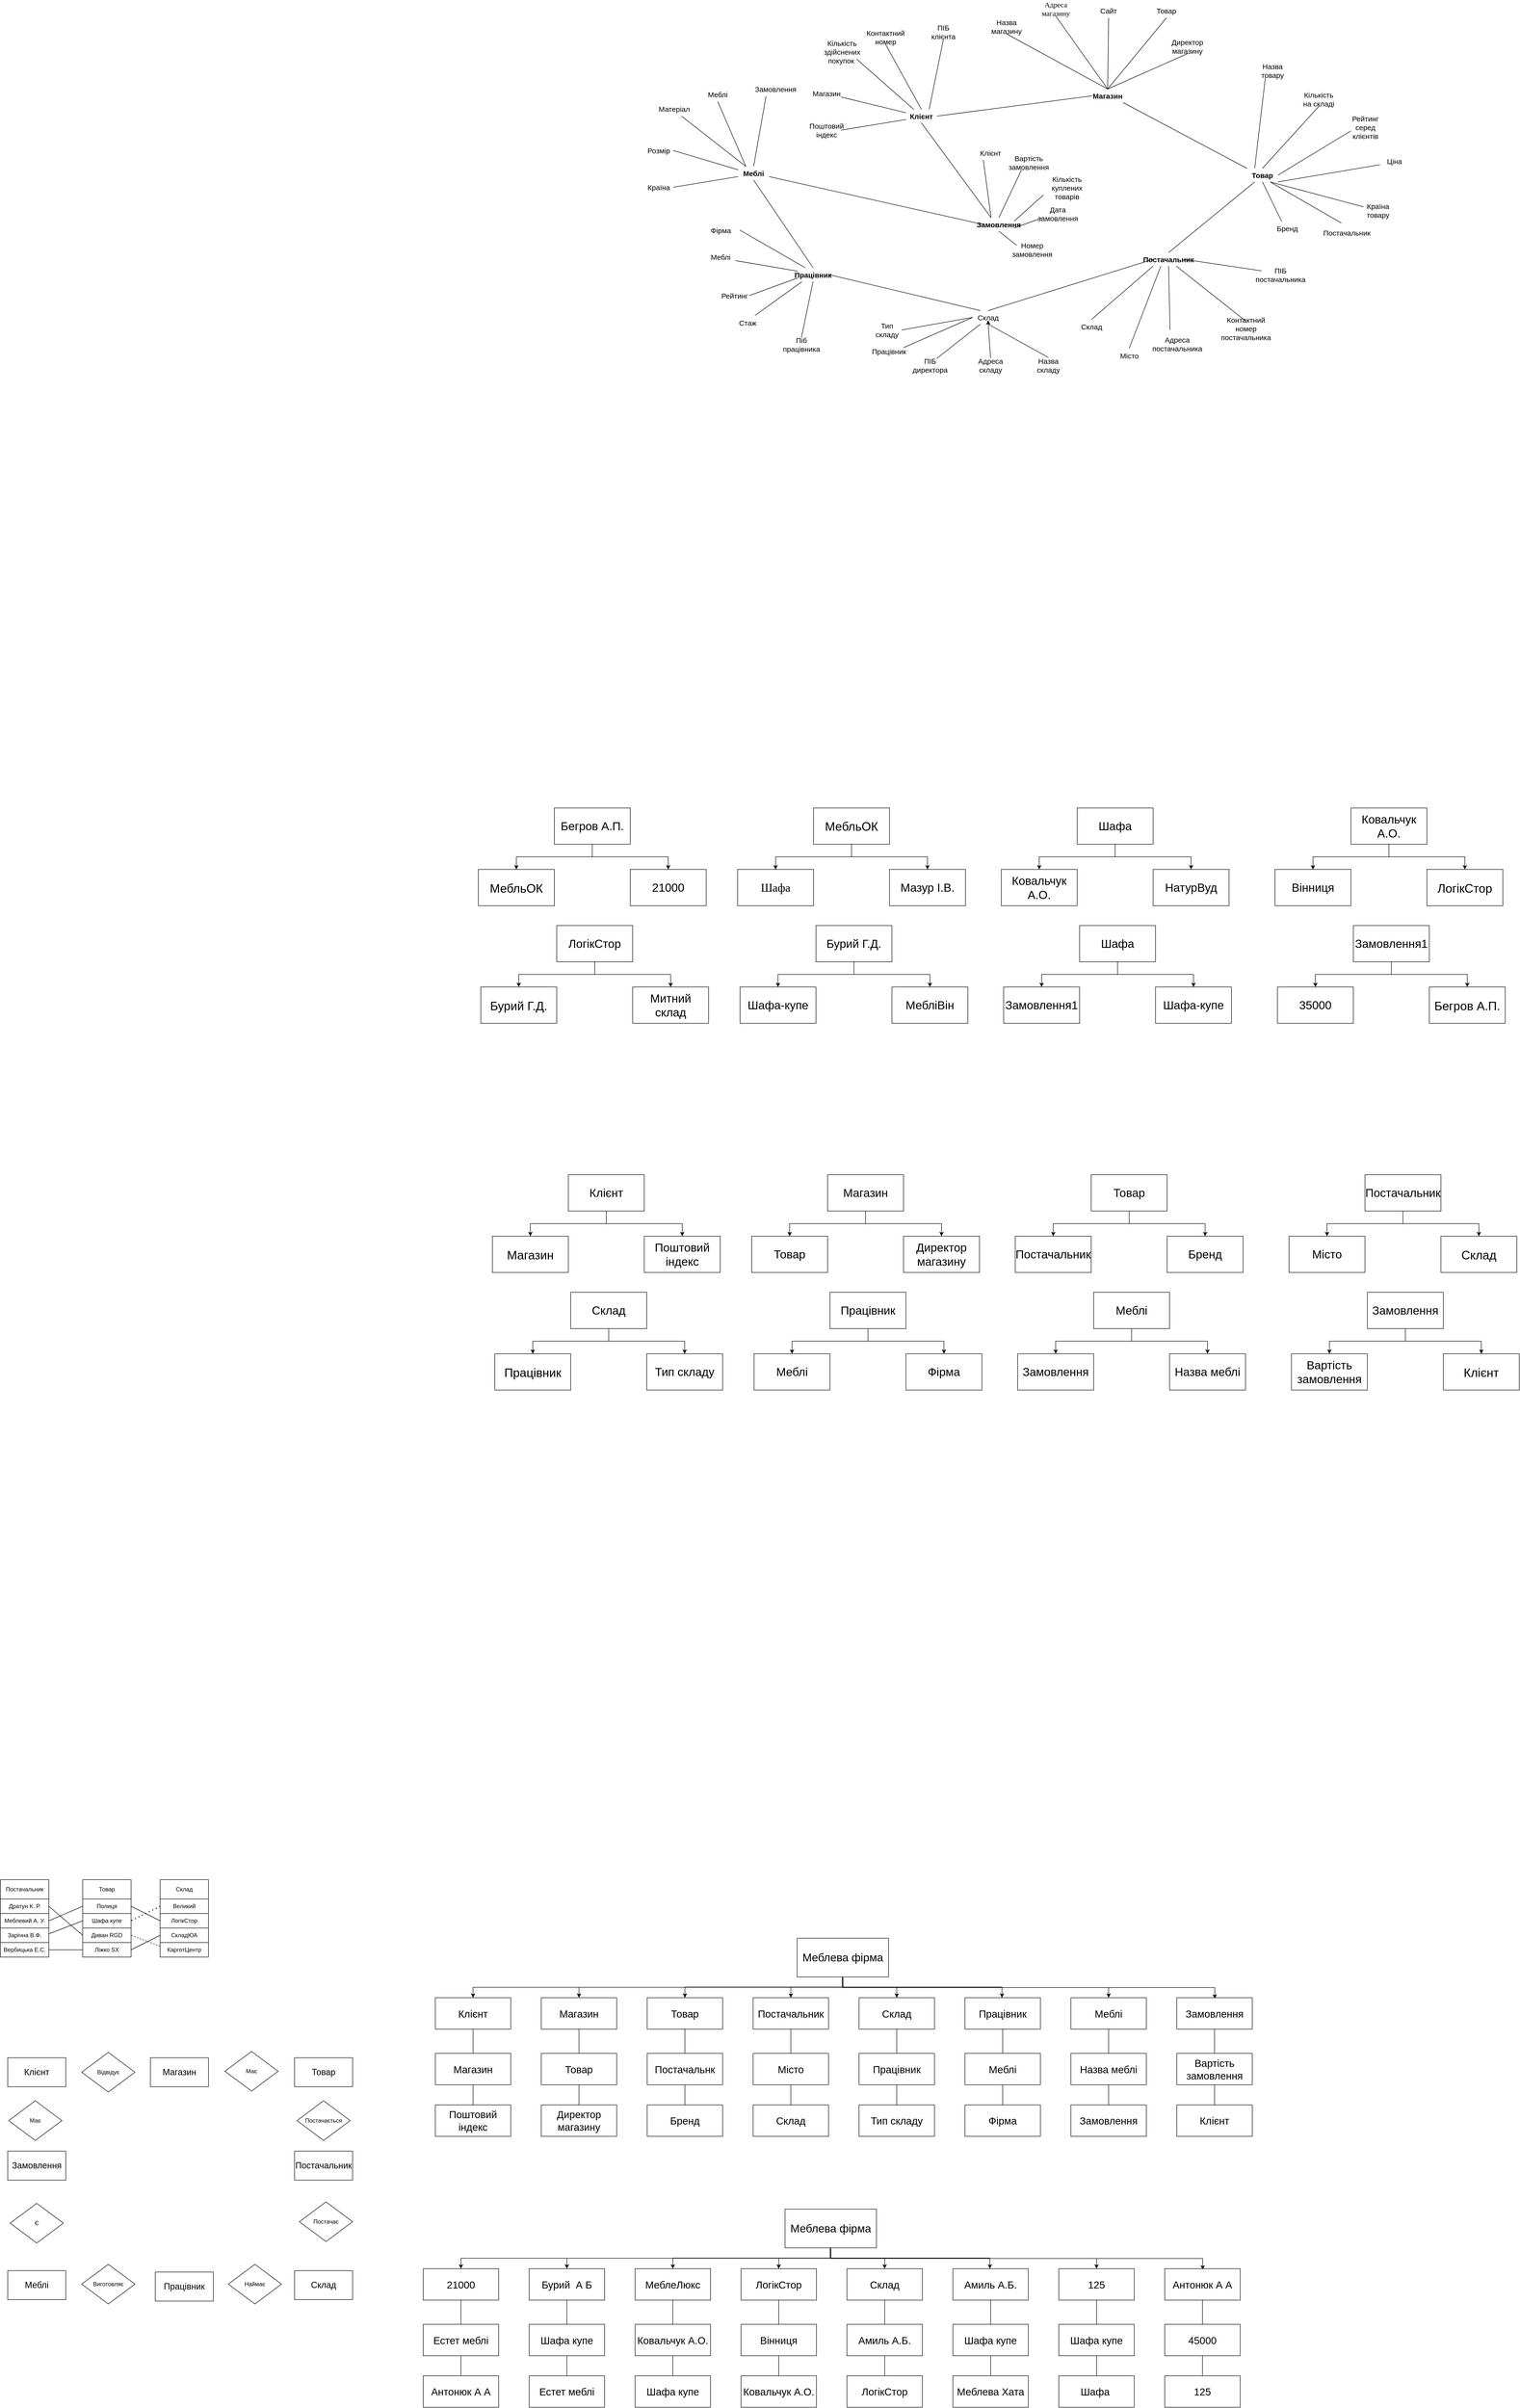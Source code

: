 <mxfile version="24.2.7" type="github">
  <diagram name="Страница — 1" id="P6JI2hraffRIriS5gii2">
    <mxGraphModel dx="868" dy="4492" grid="0" gridSize="10" guides="1" tooltips="1" connect="1" arrows="1" fold="1" page="0" pageScale="1" pageWidth="827" pageHeight="1169" math="0" shadow="0">
      <root>
        <mxCell id="0" />
        <mxCell id="1" parent="0" />
        <mxCell id="SkiOrzyZCOOGiPpzgFNa-1" value="Постачальник" style="rounded=0;whiteSpace=wrap;html=1;" parent="1" vertex="1">
          <mxGeometry x="150" y="100" width="100" height="40" as="geometry" />
        </mxCell>
        <mxCell id="SkiOrzyZCOOGiPpzgFNa-2" value="Дратун К. Р." style="rounded=0;whiteSpace=wrap;html=1;" parent="1" vertex="1">
          <mxGeometry x="150" y="140" width="100" height="30" as="geometry" />
        </mxCell>
        <mxCell id="SkiOrzyZCOOGiPpzgFNa-3" value="Меблевий А. У." style="rounded=0;whiteSpace=wrap;html=1;" parent="1" vertex="1">
          <mxGeometry x="150" y="170" width="100" height="30" as="geometry" />
        </mxCell>
        <mxCell id="SkiOrzyZCOOGiPpzgFNa-4" value="Зарічна В.Ф." style="rounded=0;whiteSpace=wrap;html=1;" parent="1" vertex="1">
          <mxGeometry x="150" y="200" width="100" height="30" as="geometry" />
        </mxCell>
        <mxCell id="SkiOrzyZCOOGiPpzgFNa-5" value="Вербицька Е.С." style="rounded=0;whiteSpace=wrap;html=1;" parent="1" vertex="1">
          <mxGeometry x="150" y="230" width="100" height="30" as="geometry" />
        </mxCell>
        <mxCell id="SkiOrzyZCOOGiPpzgFNa-6" value="Товар" style="rounded=0;whiteSpace=wrap;html=1;" parent="1" vertex="1">
          <mxGeometry x="320" y="100" width="100" height="40" as="geometry" />
        </mxCell>
        <mxCell id="SkiOrzyZCOOGiPpzgFNa-7" value="Полиця" style="rounded=0;whiteSpace=wrap;html=1;" parent="1" vertex="1">
          <mxGeometry x="320" y="140" width="100" height="30" as="geometry" />
        </mxCell>
        <mxCell id="SkiOrzyZCOOGiPpzgFNa-8" value="Шафа купе" style="rounded=0;whiteSpace=wrap;html=1;" parent="1" vertex="1">
          <mxGeometry x="320" y="170" width="100" height="30" as="geometry" />
        </mxCell>
        <mxCell id="SkiOrzyZCOOGiPpzgFNa-9" value="Диван RGD" style="rounded=0;whiteSpace=wrap;html=1;" parent="1" vertex="1">
          <mxGeometry x="320" y="200" width="100" height="30" as="geometry" />
        </mxCell>
        <mxCell id="SkiOrzyZCOOGiPpzgFNa-10" value="Ліжко SX" style="rounded=0;whiteSpace=wrap;html=1;" parent="1" vertex="1">
          <mxGeometry x="320" y="230" width="100" height="30" as="geometry" />
        </mxCell>
        <mxCell id="SkiOrzyZCOOGiPpzgFNa-11" value="Склад" style="rounded=0;whiteSpace=wrap;html=1;" parent="1" vertex="1">
          <mxGeometry x="480" y="100" width="100" height="40" as="geometry" />
        </mxCell>
        <mxCell id="SkiOrzyZCOOGiPpzgFNa-12" value="Великий" style="rounded=0;whiteSpace=wrap;html=1;" parent="1" vertex="1">
          <mxGeometry x="480" y="140" width="100" height="30" as="geometry" />
        </mxCell>
        <mxCell id="SkiOrzyZCOOGiPpzgFNa-13" value="ЛогікСтор" style="rounded=0;whiteSpace=wrap;html=1;" parent="1" vertex="1">
          <mxGeometry x="480" y="170" width="100" height="30" as="geometry" />
        </mxCell>
        <mxCell id="SkiOrzyZCOOGiPpzgFNa-14" value="СкладЮА" style="rounded=0;whiteSpace=wrap;html=1;" parent="1" vertex="1">
          <mxGeometry x="480" y="200" width="100" height="30" as="geometry" />
        </mxCell>
        <mxCell id="SkiOrzyZCOOGiPpzgFNa-15" value="КарготЦентр" style="rounded=0;whiteSpace=wrap;html=1;" parent="1" vertex="1">
          <mxGeometry x="480" y="230" width="100" height="30" as="geometry" />
        </mxCell>
        <mxCell id="SkiOrzyZCOOGiPpzgFNa-17" value="" style="endArrow=none;html=1;rounded=0;entryX=1;entryY=0.5;entryDx=0;entryDy=0;exitX=0;exitY=0.5;exitDx=0;exitDy=0;" parent="1" source="SkiOrzyZCOOGiPpzgFNa-7" target="SkiOrzyZCOOGiPpzgFNa-3" edge="1">
          <mxGeometry width="50" height="50" relative="1" as="geometry">
            <mxPoint x="390" y="470" as="sourcePoint" />
            <mxPoint x="440" y="420" as="targetPoint" />
          </mxGeometry>
        </mxCell>
        <mxCell id="SkiOrzyZCOOGiPpzgFNa-18" value="" style="endArrow=none;html=1;rounded=0;entryX=1;entryY=0.5;entryDx=0;entryDy=0;exitX=0;exitY=0.5;exitDx=0;exitDy=0;" parent="1" source="SkiOrzyZCOOGiPpzgFNa-10" target="SkiOrzyZCOOGiPpzgFNa-5" edge="1">
          <mxGeometry width="50" height="50" relative="1" as="geometry">
            <mxPoint x="390" y="470" as="sourcePoint" />
            <mxPoint x="440" y="420" as="targetPoint" />
          </mxGeometry>
        </mxCell>
        <mxCell id="SkiOrzyZCOOGiPpzgFNa-20" value="" style="endArrow=none;html=1;rounded=0;entryX=1;entryY=0.5;entryDx=0;entryDy=0;exitX=0;exitY=0.5;exitDx=0;exitDy=0;" parent="1" source="SkiOrzyZCOOGiPpzgFNa-13" target="SkiOrzyZCOOGiPpzgFNa-7" edge="1">
          <mxGeometry width="50" height="50" relative="1" as="geometry">
            <mxPoint x="390" y="470" as="sourcePoint" />
            <mxPoint x="440" y="420" as="targetPoint" />
          </mxGeometry>
        </mxCell>
        <mxCell id="SkiOrzyZCOOGiPpzgFNa-21" value="" style="endArrow=none;dashed=1;html=1;dashPattern=1 3;strokeWidth=2;rounded=0;entryX=1;entryY=0.5;entryDx=0;entryDy=0;exitX=0;exitY=0.5;exitDx=0;exitDy=0;" parent="1" source="SkiOrzyZCOOGiPpzgFNa-12" target="SkiOrzyZCOOGiPpzgFNa-8" edge="1">
          <mxGeometry width="50" height="50" relative="1" as="geometry">
            <mxPoint x="390" y="470" as="sourcePoint" />
            <mxPoint x="440" y="420" as="targetPoint" />
          </mxGeometry>
        </mxCell>
        <mxCell id="SkiOrzyZCOOGiPpzgFNa-22" value="" style="endArrow=none;dashed=1;html=1;rounded=0;entryX=1;entryY=0.5;entryDx=0;entryDy=0;exitX=0;exitY=0.25;exitDx=0;exitDy=0;" parent="1" source="SkiOrzyZCOOGiPpzgFNa-15" target="SkiOrzyZCOOGiPpzgFNa-9" edge="1">
          <mxGeometry width="50" height="50" relative="1" as="geometry">
            <mxPoint x="390" y="470" as="sourcePoint" />
            <mxPoint x="440" y="420" as="targetPoint" />
          </mxGeometry>
        </mxCell>
        <mxCell id="SkiOrzyZCOOGiPpzgFNa-23" value="" style="endArrow=none;html=1;rounded=0;entryX=1;entryY=0.5;entryDx=0;entryDy=0;exitX=0;exitY=0.5;exitDx=0;exitDy=0;" parent="1" source="SkiOrzyZCOOGiPpzgFNa-14" target="SkiOrzyZCOOGiPpzgFNa-10" edge="1">
          <mxGeometry width="50" height="50" relative="1" as="geometry">
            <mxPoint x="390" y="470" as="sourcePoint" />
            <mxPoint x="440" y="420" as="targetPoint" />
          </mxGeometry>
        </mxCell>
        <mxCell id="vFeIOlEEUG4tyz7BfGQq-1" value="" style="endArrow=none;html=1;rounded=0;entryX=1;entryY=0.4;entryDx=0;entryDy=0;entryPerimeter=0;exitX=0;exitY=0.5;exitDx=0;exitDy=0;" parent="1" source="SkiOrzyZCOOGiPpzgFNa-8" target="SkiOrzyZCOOGiPpzgFNa-4" edge="1">
          <mxGeometry width="50" height="50" relative="1" as="geometry">
            <mxPoint x="388" y="467" as="sourcePoint" />
            <mxPoint x="253" y="215" as="targetPoint" />
          </mxGeometry>
        </mxCell>
        <mxCell id="vFeIOlEEUG4tyz7BfGQq-2" value="" style="endArrow=none;html=1;rounded=0;entryX=1;entryY=0.5;entryDx=0;entryDy=0;exitX=0;exitY=0.5;exitDx=0;exitDy=0;" parent="1" source="SkiOrzyZCOOGiPpzgFNa-9" target="SkiOrzyZCOOGiPpzgFNa-2" edge="1">
          <mxGeometry width="50" height="50" relative="1" as="geometry">
            <mxPoint x="388" y="467" as="sourcePoint" />
            <mxPoint x="438" y="417" as="targetPoint" />
          </mxGeometry>
        </mxCell>
        <mxCell id="vFeIOlEEUG4tyz7BfGQq-3" value="&lt;font style=&quot;font-size: 18px;&quot;&gt;Клієнт&lt;/font&gt;" style="rounded=0;whiteSpace=wrap;html=1;" parent="1" vertex="1">
          <mxGeometry x="165" y="468" width="120" height="60" as="geometry" />
        </mxCell>
        <mxCell id="vFeIOlEEUG4tyz7BfGQq-4" value="&lt;font style=&quot;font-size: 18px;&quot;&gt;Магазин&lt;/font&gt;" style="rounded=0;whiteSpace=wrap;html=1;" parent="1" vertex="1">
          <mxGeometry x="460" y="468" width="120" height="60" as="geometry" />
        </mxCell>
        <mxCell id="vFeIOlEEUG4tyz7BfGQq-5" value="&lt;font style=&quot;font-size: 18px;&quot;&gt;Товар&lt;/font&gt;" style="rounded=0;whiteSpace=wrap;html=1;" parent="1" vertex="1">
          <mxGeometry x="758" y="468" width="120" height="60" as="geometry" />
        </mxCell>
        <mxCell id="vFeIOlEEUG4tyz7BfGQq-6" value="&lt;font style=&quot;font-size: 18px;&quot;&gt;Постачальник&lt;/font&gt;" style="rounded=0;whiteSpace=wrap;html=1;" parent="1" vertex="1">
          <mxGeometry x="758" y="661" width="120" height="60" as="geometry" />
        </mxCell>
        <mxCell id="vFeIOlEEUG4tyz7BfGQq-7" value="&lt;font style=&quot;font-size: 18px;&quot;&gt;Склад&lt;/font&gt;" style="rounded=0;whiteSpace=wrap;html=1;" parent="1" vertex="1">
          <mxGeometry x="758" y="908" width="120" height="60" as="geometry" />
        </mxCell>
        <mxCell id="vFeIOlEEUG4tyz7BfGQq-9" value="&lt;font style=&quot;font-size: 18px;&quot;&gt;Працівник&lt;/font&gt;" style="rounded=0;whiteSpace=wrap;html=1;" parent="1" vertex="1">
          <mxGeometry x="470" y="911" width="120" height="60" as="geometry" />
        </mxCell>
        <mxCell id="vFeIOlEEUG4tyz7BfGQq-10" value="&lt;font style=&quot;font-size: 18px;&quot;&gt;Меблі&lt;/font&gt;" style="rounded=0;whiteSpace=wrap;html=1;" parent="1" vertex="1">
          <mxGeometry x="165" y="908" width="120" height="60" as="geometry" />
        </mxCell>
        <mxCell id="vFeIOlEEUG4tyz7BfGQq-11" value="&lt;font style=&quot;font-size: 18px;&quot;&gt;Замовлення&lt;/font&gt;" style="rounded=0;whiteSpace=wrap;html=1;" parent="1" vertex="1">
          <mxGeometry x="165" y="661" width="120" height="60" as="geometry" />
        </mxCell>
        <mxCell id="vFeIOlEEUG4tyz7BfGQq-12" value="Є" style="rhombus;whiteSpace=wrap;html=1;" parent="1" vertex="1">
          <mxGeometry x="170" y="769" width="110" height="82" as="geometry" />
        </mxCell>
        <mxCell id="vFeIOlEEUG4tyz7BfGQq-13" value="Має" style="rhombus;whiteSpace=wrap;html=1;" parent="1" vertex="1">
          <mxGeometry x="167" y="557" width="110" height="82" as="geometry" />
        </mxCell>
        <mxCell id="vFeIOlEEUG4tyz7BfGQq-14" value="Відвідує" style="rhombus;whiteSpace=wrap;html=1;" parent="1" vertex="1">
          <mxGeometry x="318" y="457" width="110" height="82" as="geometry" />
        </mxCell>
        <mxCell id="vFeIOlEEUG4tyz7BfGQq-15" value="Має" style="rhombus;whiteSpace=wrap;html=1;" parent="1" vertex="1">
          <mxGeometry x="614" y="455" width="110" height="82" as="geometry" />
        </mxCell>
        <mxCell id="vFeIOlEEUG4tyz7BfGQq-16" value="Постачається" style="rhombus;whiteSpace=wrap;html=1;" parent="1" vertex="1">
          <mxGeometry x="763" y="557" width="110" height="82" as="geometry" />
        </mxCell>
        <mxCell id="vFeIOlEEUG4tyz7BfGQq-17" value="Постачає" style="rhombus;whiteSpace=wrap;html=1;" parent="1" vertex="1">
          <mxGeometry x="768" y="766" width="110" height="82" as="geometry" />
        </mxCell>
        <mxCell id="vFeIOlEEUG4tyz7BfGQq-18" value="Наймає" style="rhombus;whiteSpace=wrap;html=1;" parent="1" vertex="1">
          <mxGeometry x="621" y="895" width="110" height="82" as="geometry" />
        </mxCell>
        <mxCell id="vFeIOlEEUG4tyz7BfGQq-19" value="Виготовляє" style="rhombus;whiteSpace=wrap;html=1;" parent="1" vertex="1">
          <mxGeometry x="318" y="895" width="110" height="82" as="geometry" />
        </mxCell>
        <mxCell id="jY9CgbMCRMDXawIUMuLN-27" style="edgeStyle=orthogonalEdgeStyle;rounded=0;orthogonalLoop=1;jettySize=auto;html=1;exitX=0.5;exitY=1;exitDx=0;exitDy=0;entryX=0.5;entryY=0;entryDx=0;entryDy=0;" parent="1" source="jY9CgbMCRMDXawIUMuLN-1" target="jY9CgbMCRMDXawIUMuLN-2" edge="1">
          <mxGeometry relative="1" as="geometry" />
        </mxCell>
        <mxCell id="jY9CgbMCRMDXawIUMuLN-28" style="edgeStyle=orthogonalEdgeStyle;rounded=0;orthogonalLoop=1;jettySize=auto;html=1;exitX=0.5;exitY=1;exitDx=0;exitDy=0;entryX=0.5;entryY=0;entryDx=0;entryDy=0;" parent="1" source="jY9CgbMCRMDXawIUMuLN-1" target="jY9CgbMCRMDXawIUMuLN-3" edge="1">
          <mxGeometry relative="1" as="geometry" />
        </mxCell>
        <mxCell id="jY9CgbMCRMDXawIUMuLN-29" style="edgeStyle=orthogonalEdgeStyle;rounded=0;orthogonalLoop=1;jettySize=auto;html=1;entryX=0.5;entryY=0;entryDx=0;entryDy=0;" parent="1" source="jY9CgbMCRMDXawIUMuLN-1" target="jY9CgbMCRMDXawIUMuLN-4" edge="1">
          <mxGeometry relative="1" as="geometry">
            <Array as="points">
              <mxPoint x="1891" y="322" />
              <mxPoint x="1565" y="322" />
            </Array>
          </mxGeometry>
        </mxCell>
        <mxCell id="jY9CgbMCRMDXawIUMuLN-30" style="edgeStyle=orthogonalEdgeStyle;rounded=0;orthogonalLoop=1;jettySize=auto;html=1;entryX=0.5;entryY=0;entryDx=0;entryDy=0;" parent="1" source="jY9CgbMCRMDXawIUMuLN-1" target="jY9CgbMCRMDXawIUMuLN-6" edge="1">
          <mxGeometry relative="1" as="geometry" />
        </mxCell>
        <mxCell id="jY9CgbMCRMDXawIUMuLN-31" style="edgeStyle=orthogonalEdgeStyle;rounded=0;orthogonalLoop=1;jettySize=auto;html=1;entryX=0.5;entryY=0;entryDx=0;entryDy=0;" parent="1" edge="1">
          <mxGeometry relative="1" as="geometry">
            <mxPoint x="1890" y="301" as="sourcePoint" />
            <mxPoint x="2220.5" y="344" as="targetPoint" />
            <Array as="points">
              <mxPoint x="1889.5" y="322" />
              <mxPoint x="2220.5" y="322" />
            </Array>
          </mxGeometry>
        </mxCell>
        <mxCell id="jY9CgbMCRMDXawIUMuLN-32" style="edgeStyle=orthogonalEdgeStyle;rounded=0;orthogonalLoop=1;jettySize=auto;html=1;entryX=0.5;entryY=0;entryDx=0;entryDy=0;" parent="1" source="jY9CgbMCRMDXawIUMuLN-1" target="jY9CgbMCRMDXawIUMuLN-8" edge="1">
          <mxGeometry relative="1" as="geometry">
            <Array as="points">
              <mxPoint x="1891" y="323" />
              <mxPoint x="2441" y="323" />
            </Array>
          </mxGeometry>
        </mxCell>
        <mxCell id="jY9CgbMCRMDXawIUMuLN-33" style="edgeStyle=orthogonalEdgeStyle;rounded=0;orthogonalLoop=1;jettySize=auto;html=1;entryX=0.5;entryY=0;entryDx=0;entryDy=0;" parent="1" edge="1">
          <mxGeometry relative="1" as="geometry">
            <mxPoint x="1892" y="303" as="sourcePoint" />
            <mxPoint x="2660.5" y="346" as="targetPoint" />
            <Array as="points">
              <mxPoint x="1892" y="323" />
              <mxPoint x="2661" y="323" />
            </Array>
          </mxGeometry>
        </mxCell>
        <mxCell id="jY9CgbMCRMDXawIUMuLN-34" style="edgeStyle=orthogonalEdgeStyle;rounded=0;orthogonalLoop=1;jettySize=auto;html=1;entryX=0.5;entryY=0;entryDx=0;entryDy=0;" parent="1" source="jY9CgbMCRMDXawIUMuLN-1" target="jY9CgbMCRMDXawIUMuLN-5" edge="1">
          <mxGeometry relative="1" as="geometry" />
        </mxCell>
        <mxCell id="jY9CgbMCRMDXawIUMuLN-1" value="&lt;font style=&quot;font-size: 23px;&quot;&gt;Меблева фірма&lt;/font&gt;" style="rounded=0;whiteSpace=wrap;html=1;" parent="1" vertex="1">
          <mxGeometry x="1797" y="221" width="189" height="80" as="geometry" />
        </mxCell>
        <mxCell id="jY9CgbMCRMDXawIUMuLN-2" value="&lt;font style=&quot;font-size: 21px;&quot;&gt;Клієнт&lt;/font&gt;" style="rounded=0;whiteSpace=wrap;html=1;fontSize=21;" parent="1" vertex="1">
          <mxGeometry x="1049" y="344" width="156" height="65" as="geometry" />
        </mxCell>
        <mxCell id="jY9CgbMCRMDXawIUMuLN-3" value="Магазин" style="rounded=0;whiteSpace=wrap;html=1;fontSize=21;" parent="1" vertex="1">
          <mxGeometry x="1268" y="344" width="156" height="65" as="geometry" />
        </mxCell>
        <mxCell id="jY9CgbMCRMDXawIUMuLN-4" value="Товар" style="rounded=0;whiteSpace=wrap;html=1;fontSize=21;" parent="1" vertex="1">
          <mxGeometry x="1487" y="344" width="156" height="65" as="geometry" />
        </mxCell>
        <mxCell id="jY9CgbMCRMDXawIUMuLN-5" value="Постачальник" style="rounded=0;whiteSpace=wrap;html=1;fontSize=21;" parent="1" vertex="1">
          <mxGeometry x="1706" y="344" width="156" height="65" as="geometry" />
        </mxCell>
        <mxCell id="jY9CgbMCRMDXawIUMuLN-6" value="Склад" style="rounded=0;whiteSpace=wrap;html=1;fontSize=21;" parent="1" vertex="1">
          <mxGeometry x="1925" y="344" width="156" height="65" as="geometry" />
        </mxCell>
        <mxCell id="jY9CgbMCRMDXawIUMuLN-7" value="Працівник" style="rounded=0;whiteSpace=wrap;html=1;fontSize=21;" parent="1" vertex="1">
          <mxGeometry x="2144" y="344" width="156" height="65" as="geometry" />
        </mxCell>
        <mxCell id="jY9CgbMCRMDXawIUMuLN-8" value="Меблі" style="rounded=0;whiteSpace=wrap;html=1;fontSize=21;" parent="1" vertex="1">
          <mxGeometry x="2363" y="344" width="156" height="65" as="geometry" />
        </mxCell>
        <mxCell id="jY9CgbMCRMDXawIUMuLN-9" value="Замовлення" style="rounded=0;whiteSpace=wrap;html=1;fontSize=21;" parent="1" vertex="1">
          <mxGeometry x="2582" y="344" width="156" height="65" as="geometry" />
        </mxCell>
        <mxCell id="jY9CgbMCRMDXawIUMuLN-10" value="Магазин" style="rounded=0;whiteSpace=wrap;html=1;fontSize=21;" parent="1" vertex="1">
          <mxGeometry x="1049" y="459" width="156" height="65" as="geometry" />
        </mxCell>
        <mxCell id="jY9CgbMCRMDXawIUMuLN-11" value="Товар" style="rounded=0;whiteSpace=wrap;html=1;fontSize=21;" parent="1" vertex="1">
          <mxGeometry x="1268" y="459" width="156" height="65" as="geometry" />
        </mxCell>
        <mxCell id="jY9CgbMCRMDXawIUMuLN-12" value="Постачальнк" style="rounded=0;whiteSpace=wrap;html=1;fontSize=21;" parent="1" vertex="1">
          <mxGeometry x="1487" y="459" width="156" height="65" as="geometry" />
        </mxCell>
        <mxCell id="jY9CgbMCRMDXawIUMuLN-13" value="Місто" style="rounded=0;whiteSpace=wrap;html=1;fontSize=21;" parent="1" vertex="1">
          <mxGeometry x="1706" y="459" width="156" height="65" as="geometry" />
        </mxCell>
        <mxCell id="jY9CgbMCRMDXawIUMuLN-14" value="Працівник" style="rounded=0;whiteSpace=wrap;html=1;fontSize=21;" parent="1" vertex="1">
          <mxGeometry x="1925" y="459" width="156" height="65" as="geometry" />
        </mxCell>
        <mxCell id="jY9CgbMCRMDXawIUMuLN-15" value="Меблі" style="rounded=0;whiteSpace=wrap;html=1;fontSize=21;" parent="1" vertex="1">
          <mxGeometry x="2144" y="459" width="156" height="65" as="geometry" />
        </mxCell>
        <mxCell id="jY9CgbMCRMDXawIUMuLN-16" value="Назва меблі" style="rounded=0;whiteSpace=wrap;html=1;fontSize=21;" parent="1" vertex="1">
          <mxGeometry x="2363" y="459" width="156" height="65" as="geometry" />
        </mxCell>
        <mxCell id="jY9CgbMCRMDXawIUMuLN-17" value="Вартість замовлення" style="rounded=0;whiteSpace=wrap;html=1;fontSize=21;" parent="1" vertex="1">
          <mxGeometry x="2582" y="459" width="156" height="65" as="geometry" />
        </mxCell>
        <mxCell id="jY9CgbMCRMDXawIUMuLN-18" value="Поштовий індекс" style="rounded=0;whiteSpace=wrap;html=1;fontSize=21;" parent="1" vertex="1">
          <mxGeometry x="1049" y="565.5" width="156" height="65" as="geometry" />
        </mxCell>
        <mxCell id="jY9CgbMCRMDXawIUMuLN-19" value="Директор магазину" style="rounded=0;whiteSpace=wrap;html=1;fontSize=21;" parent="1" vertex="1">
          <mxGeometry x="1268" y="565.5" width="156" height="65" as="geometry" />
        </mxCell>
        <mxCell id="jY9CgbMCRMDXawIUMuLN-20" value="Бренд" style="rounded=0;whiteSpace=wrap;html=1;fontSize=21;" parent="1" vertex="1">
          <mxGeometry x="1487" y="565.5" width="156" height="65" as="geometry" />
        </mxCell>
        <mxCell id="jY9CgbMCRMDXawIUMuLN-21" value="Склад" style="rounded=0;whiteSpace=wrap;html=1;fontSize=21;" parent="1" vertex="1">
          <mxGeometry x="1706" y="565.5" width="156" height="65" as="geometry" />
        </mxCell>
        <mxCell id="jY9CgbMCRMDXawIUMuLN-22" value="Тип складу" style="rounded=0;whiteSpace=wrap;html=1;fontSize=21;" parent="1" vertex="1">
          <mxGeometry x="1925" y="565.5" width="156" height="65" as="geometry" />
        </mxCell>
        <mxCell id="jY9CgbMCRMDXawIUMuLN-23" value="Фірма" style="rounded=0;whiteSpace=wrap;html=1;fontSize=21;" parent="1" vertex="1">
          <mxGeometry x="2144" y="565.5" width="156" height="65" as="geometry" />
        </mxCell>
        <mxCell id="jY9CgbMCRMDXawIUMuLN-24" value="Замовлення" style="rounded=0;whiteSpace=wrap;html=1;fontSize=21;" parent="1" vertex="1">
          <mxGeometry x="2363" y="565.5" width="156" height="65" as="geometry" />
        </mxCell>
        <mxCell id="jY9CgbMCRMDXawIUMuLN-25" value="Клієнт" style="rounded=0;whiteSpace=wrap;html=1;fontSize=21;" parent="1" vertex="1">
          <mxGeometry x="2582" y="565.5" width="156" height="65" as="geometry" />
        </mxCell>
        <mxCell id="jY9CgbMCRMDXawIUMuLN-35" value="" style="endArrow=none;html=1;rounded=0;entryX=0.5;entryY=1;entryDx=0;entryDy=0;exitX=0.5;exitY=0;exitDx=0;exitDy=0;fontSize=21;" parent="1" source="jY9CgbMCRMDXawIUMuLN-10" target="jY9CgbMCRMDXawIUMuLN-2" edge="1">
          <mxGeometry width="50" height="50" relative="1" as="geometry">
            <mxPoint x="1760" y="362" as="sourcePoint" />
            <mxPoint x="1810" y="312" as="targetPoint" />
          </mxGeometry>
        </mxCell>
        <mxCell id="jY9CgbMCRMDXawIUMuLN-36" value="" style="endArrow=none;html=1;rounded=0;entryX=0.5;entryY=1;entryDx=0;entryDy=0;exitX=0.5;exitY=0;exitDx=0;exitDy=0;fontSize=21;" parent="1" source="jY9CgbMCRMDXawIUMuLN-11" target="jY9CgbMCRMDXawIUMuLN-3" edge="1">
          <mxGeometry width="50" height="50" relative="1" as="geometry">
            <mxPoint x="1137" y="469" as="sourcePoint" />
            <mxPoint x="1137" y="419" as="targetPoint" />
          </mxGeometry>
        </mxCell>
        <mxCell id="jY9CgbMCRMDXawIUMuLN-37" value="" style="endArrow=none;html=1;rounded=0;entryX=0.5;entryY=1;entryDx=0;entryDy=0;exitX=0.5;exitY=0;exitDx=0;exitDy=0;fontSize=21;" parent="1" source="jY9CgbMCRMDXawIUMuLN-18" target="jY9CgbMCRMDXawIUMuLN-10" edge="1">
          <mxGeometry width="50" height="50" relative="1" as="geometry">
            <mxPoint x="1147" y="479" as="sourcePoint" />
            <mxPoint x="1147" y="429" as="targetPoint" />
          </mxGeometry>
        </mxCell>
        <mxCell id="jY9CgbMCRMDXawIUMuLN-38" value="" style="endArrow=none;html=1;rounded=0;entryX=0.5;entryY=1;entryDx=0;entryDy=0;exitX=0.5;exitY=0;exitDx=0;exitDy=0;fontSize=21;" parent="1" source="jY9CgbMCRMDXawIUMuLN-12" target="jY9CgbMCRMDXawIUMuLN-4" edge="1">
          <mxGeometry width="50" height="50" relative="1" as="geometry">
            <mxPoint x="1157" y="489" as="sourcePoint" />
            <mxPoint x="1157" y="439" as="targetPoint" />
          </mxGeometry>
        </mxCell>
        <mxCell id="jY9CgbMCRMDXawIUMuLN-39" value="" style="endArrow=none;html=1;rounded=0;entryX=0.5;entryY=1;entryDx=0;entryDy=0;exitX=0.5;exitY=0;exitDx=0;exitDy=0;fontSize=21;" parent="1" source="jY9CgbMCRMDXawIUMuLN-19" target="jY9CgbMCRMDXawIUMuLN-11" edge="1">
          <mxGeometry width="50" height="50" relative="1" as="geometry">
            <mxPoint x="1167" y="499" as="sourcePoint" />
            <mxPoint x="1167" y="449" as="targetPoint" />
          </mxGeometry>
        </mxCell>
        <mxCell id="jY9CgbMCRMDXawIUMuLN-40" value="" style="endArrow=none;html=1;rounded=0;entryX=0.5;entryY=1;entryDx=0;entryDy=0;exitX=0.5;exitY=0;exitDx=0;exitDy=0;fontSize=21;" parent="1" source="jY9CgbMCRMDXawIUMuLN-20" target="jY9CgbMCRMDXawIUMuLN-12" edge="1">
          <mxGeometry width="50" height="50" relative="1" as="geometry">
            <mxPoint x="1177" y="509" as="sourcePoint" />
            <mxPoint x="1177" y="459" as="targetPoint" />
          </mxGeometry>
        </mxCell>
        <mxCell id="jY9CgbMCRMDXawIUMuLN-41" value="" style="endArrow=none;html=1;rounded=0;entryX=0.5;entryY=1;entryDx=0;entryDy=0;exitX=0.5;exitY=0;exitDx=0;exitDy=0;fontSize=21;" parent="1" source="jY9CgbMCRMDXawIUMuLN-13" target="jY9CgbMCRMDXawIUMuLN-5" edge="1">
          <mxGeometry width="50" height="50" relative="1" as="geometry">
            <mxPoint x="1187" y="519" as="sourcePoint" />
            <mxPoint x="1187" y="469" as="targetPoint" />
          </mxGeometry>
        </mxCell>
        <mxCell id="jY9CgbMCRMDXawIUMuLN-42" value="" style="endArrow=none;html=1;rounded=0;entryX=0.5;entryY=1;entryDx=0;entryDy=0;exitX=0.5;exitY=0;exitDx=0;exitDy=0;fontSize=21;" parent="1" source="jY9CgbMCRMDXawIUMuLN-21" target="jY9CgbMCRMDXawIUMuLN-13" edge="1">
          <mxGeometry width="50" height="50" relative="1" as="geometry">
            <mxPoint x="1197" y="529" as="sourcePoint" />
            <mxPoint x="1197" y="479" as="targetPoint" />
          </mxGeometry>
        </mxCell>
        <mxCell id="jY9CgbMCRMDXawIUMuLN-43" value="" style="endArrow=none;html=1;rounded=0;entryX=0.5;entryY=1;entryDx=0;entryDy=0;exitX=0.5;exitY=0;exitDx=0;exitDy=0;fontSize=21;" parent="1" source="jY9CgbMCRMDXawIUMuLN-14" target="jY9CgbMCRMDXawIUMuLN-6" edge="1">
          <mxGeometry width="50" height="50" relative="1" as="geometry">
            <mxPoint x="1207" y="539" as="sourcePoint" />
            <mxPoint x="1207" y="489" as="targetPoint" />
          </mxGeometry>
        </mxCell>
        <mxCell id="jY9CgbMCRMDXawIUMuLN-44" value="" style="endArrow=none;html=1;rounded=0;entryX=0.5;entryY=1;entryDx=0;entryDy=0;exitX=0.5;exitY=0;exitDx=0;exitDy=0;fontSize=21;" parent="1" source="jY9CgbMCRMDXawIUMuLN-22" target="jY9CgbMCRMDXawIUMuLN-14" edge="1">
          <mxGeometry width="50" height="50" relative="1" as="geometry">
            <mxPoint x="1217" y="549" as="sourcePoint" />
            <mxPoint x="1217" y="499" as="targetPoint" />
          </mxGeometry>
        </mxCell>
        <mxCell id="jY9CgbMCRMDXawIUMuLN-45" value="" style="endArrow=none;html=1;rounded=0;entryX=0.5;entryY=1;entryDx=0;entryDy=0;exitX=0.5;exitY=0;exitDx=0;exitDy=0;fontSize=21;" parent="1" source="jY9CgbMCRMDXawIUMuLN-15" target="jY9CgbMCRMDXawIUMuLN-7" edge="1">
          <mxGeometry width="50" height="50" relative="1" as="geometry">
            <mxPoint x="1227" y="559" as="sourcePoint" />
            <mxPoint x="1227" y="509" as="targetPoint" />
          </mxGeometry>
        </mxCell>
        <mxCell id="jY9CgbMCRMDXawIUMuLN-46" value="" style="endArrow=none;html=1;rounded=0;entryX=0.5;entryY=1;entryDx=0;entryDy=0;exitX=0.5;exitY=0;exitDx=0;exitDy=0;fontSize=21;" parent="1" source="jY9CgbMCRMDXawIUMuLN-23" target="jY9CgbMCRMDXawIUMuLN-15" edge="1">
          <mxGeometry width="50" height="50" relative="1" as="geometry">
            <mxPoint x="1237" y="569" as="sourcePoint" />
            <mxPoint x="1237" y="519" as="targetPoint" />
          </mxGeometry>
        </mxCell>
        <mxCell id="jY9CgbMCRMDXawIUMuLN-47" value="" style="endArrow=none;html=1;rounded=0;entryX=0.5;entryY=1;entryDx=0;entryDy=0;exitX=0.5;exitY=0;exitDx=0;exitDy=0;fontSize=21;" parent="1" source="jY9CgbMCRMDXawIUMuLN-16" target="jY9CgbMCRMDXawIUMuLN-8" edge="1">
          <mxGeometry width="50" height="50" relative="1" as="geometry">
            <mxPoint x="1247" y="579" as="sourcePoint" />
            <mxPoint x="1247" y="529" as="targetPoint" />
          </mxGeometry>
        </mxCell>
        <mxCell id="jY9CgbMCRMDXawIUMuLN-48" value="" style="endArrow=none;html=1;rounded=0;entryX=0.5;entryY=1;entryDx=0;entryDy=0;exitX=0.5;exitY=0;exitDx=0;exitDy=0;fontSize=21;" parent="1" source="jY9CgbMCRMDXawIUMuLN-24" target="jY9CgbMCRMDXawIUMuLN-16" edge="1">
          <mxGeometry width="50" height="50" relative="1" as="geometry">
            <mxPoint x="1257" y="589" as="sourcePoint" />
            <mxPoint x="1257" y="539" as="targetPoint" />
          </mxGeometry>
        </mxCell>
        <mxCell id="jY9CgbMCRMDXawIUMuLN-49" value="" style="endArrow=none;html=1;rounded=0;entryX=0.5;entryY=1;entryDx=0;entryDy=0;exitX=0.5;exitY=0;exitDx=0;exitDy=0;fontSize=21;" parent="1" source="jY9CgbMCRMDXawIUMuLN-17" target="jY9CgbMCRMDXawIUMuLN-9" edge="1">
          <mxGeometry width="50" height="50" relative="1" as="geometry">
            <mxPoint x="1267" y="599" as="sourcePoint" />
            <mxPoint x="1267" y="549" as="targetPoint" />
          </mxGeometry>
        </mxCell>
        <mxCell id="jY9CgbMCRMDXawIUMuLN-50" value="" style="endArrow=none;html=1;rounded=0;entryX=0.5;entryY=1;entryDx=0;entryDy=0;exitX=0.5;exitY=0;exitDx=0;exitDy=0;fontSize=21;" parent="1" source="jY9CgbMCRMDXawIUMuLN-25" target="jY9CgbMCRMDXawIUMuLN-17" edge="1">
          <mxGeometry width="50" height="50" relative="1" as="geometry">
            <mxPoint x="1277" y="609" as="sourcePoint" />
            <mxPoint x="1277" y="559" as="targetPoint" />
          </mxGeometry>
        </mxCell>
        <mxCell id="jY9CgbMCRMDXawIUMuLN-54" style="edgeStyle=orthogonalEdgeStyle;rounded=0;orthogonalLoop=1;jettySize=auto;html=1;exitX=0.5;exitY=1;exitDx=0;exitDy=0;fontSize=24;" parent="1" source="jY9CgbMCRMDXawIUMuLN-51" target="jY9CgbMCRMDXawIUMuLN-52" edge="1">
          <mxGeometry relative="1" as="geometry" />
        </mxCell>
        <mxCell id="jY9CgbMCRMDXawIUMuLN-55" style="edgeStyle=orthogonalEdgeStyle;rounded=0;orthogonalLoop=1;jettySize=auto;html=1;exitX=0.5;exitY=1;exitDx=0;exitDy=0;entryX=0.5;entryY=0;entryDx=0;entryDy=0;fontSize=24;" parent="1" source="jY9CgbMCRMDXawIUMuLN-51" target="jY9CgbMCRMDXawIUMuLN-53" edge="1">
          <mxGeometry relative="1" as="geometry" />
        </mxCell>
        <mxCell id="jY9CgbMCRMDXawIUMuLN-51" value="Клієнт" style="rounded=0;whiteSpace=wrap;html=1;fontSize=24;" parent="1" vertex="1">
          <mxGeometry x="1324" y="-1357" width="157" height="75" as="geometry" />
        </mxCell>
        <mxCell id="jY9CgbMCRMDXawIUMuLN-52" value="Магазин" style="rounded=0;whiteSpace=wrap;html=1;fontSize=25;" parent="1" vertex="1">
          <mxGeometry x="1167" y="-1230" width="157" height="75" as="geometry" />
        </mxCell>
        <mxCell id="jY9CgbMCRMDXawIUMuLN-53" value="Поштовий індекс" style="rounded=0;whiteSpace=wrap;html=1;fontSize=24;" parent="1" vertex="1">
          <mxGeometry x="1481" y="-1230" width="157" height="75" as="geometry" />
        </mxCell>
        <mxCell id="jY9CgbMCRMDXawIUMuLN-56" style="edgeStyle=orthogonalEdgeStyle;rounded=0;orthogonalLoop=1;jettySize=auto;html=1;exitX=0.5;exitY=1;exitDx=0;exitDy=0;fontSize=24;" parent="1" source="jY9CgbMCRMDXawIUMuLN-58" target="jY9CgbMCRMDXawIUMuLN-59" edge="1">
          <mxGeometry relative="1" as="geometry" />
        </mxCell>
        <mxCell id="jY9CgbMCRMDXawIUMuLN-57" style="edgeStyle=orthogonalEdgeStyle;rounded=0;orthogonalLoop=1;jettySize=auto;html=1;exitX=0.5;exitY=1;exitDx=0;exitDy=0;entryX=0.5;entryY=0;entryDx=0;entryDy=0;fontSize=24;" parent="1" source="jY9CgbMCRMDXawIUMuLN-58" target="jY9CgbMCRMDXawIUMuLN-60" edge="1">
          <mxGeometry relative="1" as="geometry" />
        </mxCell>
        <mxCell id="jY9CgbMCRMDXawIUMuLN-58" value="Магазин" style="rounded=0;whiteSpace=wrap;html=1;fontSize=24;" parent="1" vertex="1">
          <mxGeometry x="1860" y="-1357" width="157" height="75" as="geometry" />
        </mxCell>
        <mxCell id="jY9CgbMCRMDXawIUMuLN-59" value="Товар" style="rounded=0;whiteSpace=wrap;html=1;fontSize=24;" parent="1" vertex="1">
          <mxGeometry x="1703" y="-1230" width="157" height="75" as="geometry" />
        </mxCell>
        <mxCell id="jY9CgbMCRMDXawIUMuLN-60" value="Директор магазину" style="rounded=0;whiteSpace=wrap;html=1;fontSize=24;" parent="1" vertex="1">
          <mxGeometry x="2017" y="-1230" width="157" height="75" as="geometry" />
        </mxCell>
        <mxCell id="jY9CgbMCRMDXawIUMuLN-61" style="edgeStyle=orthogonalEdgeStyle;rounded=0;orthogonalLoop=1;jettySize=auto;html=1;exitX=0.5;exitY=1;exitDx=0;exitDy=0;fontSize=24;" parent="1" source="jY9CgbMCRMDXawIUMuLN-63" target="jY9CgbMCRMDXawIUMuLN-64" edge="1">
          <mxGeometry relative="1" as="geometry" />
        </mxCell>
        <mxCell id="jY9CgbMCRMDXawIUMuLN-62" style="edgeStyle=orthogonalEdgeStyle;rounded=0;orthogonalLoop=1;jettySize=auto;html=1;exitX=0.5;exitY=1;exitDx=0;exitDy=0;entryX=0.5;entryY=0;entryDx=0;entryDy=0;fontSize=24;" parent="1" source="jY9CgbMCRMDXawIUMuLN-63" target="jY9CgbMCRMDXawIUMuLN-65" edge="1">
          <mxGeometry relative="1" as="geometry" />
        </mxCell>
        <mxCell id="jY9CgbMCRMDXawIUMuLN-63" value="Товар" style="rounded=0;whiteSpace=wrap;html=1;fontSize=24;" parent="1" vertex="1">
          <mxGeometry x="2405" y="-1357" width="157" height="75" as="geometry" />
        </mxCell>
        <mxCell id="jY9CgbMCRMDXawIUMuLN-64" value="Постачальник" style="rounded=0;whiteSpace=wrap;html=1;fontSize=24;" parent="1" vertex="1">
          <mxGeometry x="2248" y="-1230" width="157" height="75" as="geometry" />
        </mxCell>
        <mxCell id="jY9CgbMCRMDXawIUMuLN-65" value="Бренд" style="rounded=0;whiteSpace=wrap;html=1;fontSize=24;" parent="1" vertex="1">
          <mxGeometry x="2562" y="-1230" width="157" height="75" as="geometry" />
        </mxCell>
        <mxCell id="jY9CgbMCRMDXawIUMuLN-66" style="edgeStyle=orthogonalEdgeStyle;rounded=0;orthogonalLoop=1;jettySize=auto;html=1;exitX=0.5;exitY=1;exitDx=0;exitDy=0;fontSize=24;" parent="1" source="jY9CgbMCRMDXawIUMuLN-68" target="jY9CgbMCRMDXawIUMuLN-69" edge="1">
          <mxGeometry relative="1" as="geometry" />
        </mxCell>
        <mxCell id="jY9CgbMCRMDXawIUMuLN-67" style="edgeStyle=orthogonalEdgeStyle;rounded=0;orthogonalLoop=1;jettySize=auto;html=1;exitX=0.5;exitY=1;exitDx=0;exitDy=0;entryX=0.5;entryY=0;entryDx=0;entryDy=0;fontSize=24;" parent="1" source="jY9CgbMCRMDXawIUMuLN-68" target="jY9CgbMCRMDXawIUMuLN-70" edge="1">
          <mxGeometry relative="1" as="geometry" />
        </mxCell>
        <mxCell id="jY9CgbMCRMDXawIUMuLN-68" value="Постачальник" style="rounded=0;whiteSpace=wrap;html=1;fontSize=24;" parent="1" vertex="1">
          <mxGeometry x="2971" y="-1357" width="157" height="75" as="geometry" />
        </mxCell>
        <mxCell id="jY9CgbMCRMDXawIUMuLN-69" value="Місто" style="rounded=0;whiteSpace=wrap;html=1;fontSize=24;" parent="1" vertex="1">
          <mxGeometry x="2814" y="-1230" width="157" height="75" as="geometry" />
        </mxCell>
        <mxCell id="jY9CgbMCRMDXawIUMuLN-70" value="Склад" style="rounded=0;whiteSpace=wrap;html=1;fontSize=25;" parent="1" vertex="1">
          <mxGeometry x="3128" y="-1230" width="157" height="75" as="geometry" />
        </mxCell>
        <mxCell id="jY9CgbMCRMDXawIUMuLN-71" style="edgeStyle=orthogonalEdgeStyle;rounded=0;orthogonalLoop=1;jettySize=auto;html=1;exitX=0.5;exitY=1;exitDx=0;exitDy=0;fontSize=24;" parent="1" source="jY9CgbMCRMDXawIUMuLN-73" target="jY9CgbMCRMDXawIUMuLN-74" edge="1">
          <mxGeometry relative="1" as="geometry" />
        </mxCell>
        <mxCell id="jY9CgbMCRMDXawIUMuLN-72" style="edgeStyle=orthogonalEdgeStyle;rounded=0;orthogonalLoop=1;jettySize=auto;html=1;exitX=0.5;exitY=1;exitDx=0;exitDy=0;entryX=0.5;entryY=0;entryDx=0;entryDy=0;fontSize=24;" parent="1" source="jY9CgbMCRMDXawIUMuLN-73" target="jY9CgbMCRMDXawIUMuLN-75" edge="1">
          <mxGeometry relative="1" as="geometry" />
        </mxCell>
        <mxCell id="jY9CgbMCRMDXawIUMuLN-73" value="Склад" style="rounded=0;whiteSpace=wrap;html=1;fontSize=24;" parent="1" vertex="1">
          <mxGeometry x="1329" y="-1114" width="157" height="75" as="geometry" />
        </mxCell>
        <mxCell id="jY9CgbMCRMDXawIUMuLN-74" value="Працівник" style="rounded=0;whiteSpace=wrap;html=1;fontSize=25;" parent="1" vertex="1">
          <mxGeometry x="1172" y="-987" width="157" height="75" as="geometry" />
        </mxCell>
        <mxCell id="jY9CgbMCRMDXawIUMuLN-75" value="Тип складу" style="rounded=0;whiteSpace=wrap;html=1;fontSize=24;" parent="1" vertex="1">
          <mxGeometry x="1486" y="-987" width="157" height="75" as="geometry" />
        </mxCell>
        <mxCell id="jY9CgbMCRMDXawIUMuLN-76" style="edgeStyle=orthogonalEdgeStyle;rounded=0;orthogonalLoop=1;jettySize=auto;html=1;exitX=0.5;exitY=1;exitDx=0;exitDy=0;fontSize=24;" parent="1" source="jY9CgbMCRMDXawIUMuLN-78" target="jY9CgbMCRMDXawIUMuLN-79" edge="1">
          <mxGeometry relative="1" as="geometry" />
        </mxCell>
        <mxCell id="jY9CgbMCRMDXawIUMuLN-77" style="edgeStyle=orthogonalEdgeStyle;rounded=0;orthogonalLoop=1;jettySize=auto;html=1;exitX=0.5;exitY=1;exitDx=0;exitDy=0;entryX=0.5;entryY=0;entryDx=0;entryDy=0;fontSize=24;" parent="1" source="jY9CgbMCRMDXawIUMuLN-78" target="jY9CgbMCRMDXawIUMuLN-80" edge="1">
          <mxGeometry relative="1" as="geometry" />
        </mxCell>
        <mxCell id="jY9CgbMCRMDXawIUMuLN-78" value="Працівник" style="rounded=0;whiteSpace=wrap;html=1;fontSize=24;" parent="1" vertex="1">
          <mxGeometry x="1865" y="-1114" width="157" height="75" as="geometry" />
        </mxCell>
        <mxCell id="jY9CgbMCRMDXawIUMuLN-79" value="Меблі" style="rounded=0;whiteSpace=wrap;html=1;fontSize=24;" parent="1" vertex="1">
          <mxGeometry x="1708" y="-987" width="157" height="75" as="geometry" />
        </mxCell>
        <mxCell id="jY9CgbMCRMDXawIUMuLN-80" value="Фірма" style="rounded=0;whiteSpace=wrap;html=1;fontSize=24;" parent="1" vertex="1">
          <mxGeometry x="2022" y="-987" width="157" height="75" as="geometry" />
        </mxCell>
        <mxCell id="jY9CgbMCRMDXawIUMuLN-81" style="edgeStyle=orthogonalEdgeStyle;rounded=0;orthogonalLoop=1;jettySize=auto;html=1;exitX=0.5;exitY=1;exitDx=0;exitDy=0;fontSize=24;" parent="1" source="jY9CgbMCRMDXawIUMuLN-83" target="jY9CgbMCRMDXawIUMuLN-84" edge="1">
          <mxGeometry relative="1" as="geometry" />
        </mxCell>
        <mxCell id="jY9CgbMCRMDXawIUMuLN-82" style="edgeStyle=orthogonalEdgeStyle;rounded=0;orthogonalLoop=1;jettySize=auto;html=1;exitX=0.5;exitY=1;exitDx=0;exitDy=0;entryX=0.5;entryY=0;entryDx=0;entryDy=0;fontSize=24;" parent="1" source="jY9CgbMCRMDXawIUMuLN-83" target="jY9CgbMCRMDXawIUMuLN-85" edge="1">
          <mxGeometry relative="1" as="geometry" />
        </mxCell>
        <mxCell id="jY9CgbMCRMDXawIUMuLN-83" value="Меблі" style="rounded=0;whiteSpace=wrap;html=1;fontSize=24;" parent="1" vertex="1">
          <mxGeometry x="2410" y="-1114" width="157" height="75" as="geometry" />
        </mxCell>
        <mxCell id="jY9CgbMCRMDXawIUMuLN-84" value="Замовлення" style="rounded=0;whiteSpace=wrap;html=1;fontSize=24;" parent="1" vertex="1">
          <mxGeometry x="2253" y="-987" width="157" height="75" as="geometry" />
        </mxCell>
        <mxCell id="jY9CgbMCRMDXawIUMuLN-85" value="Назва меблі" style="rounded=0;whiteSpace=wrap;html=1;fontSize=24;" parent="1" vertex="1">
          <mxGeometry x="2567" y="-987" width="157" height="75" as="geometry" />
        </mxCell>
        <mxCell id="jY9CgbMCRMDXawIUMuLN-86" style="edgeStyle=orthogonalEdgeStyle;rounded=0;orthogonalLoop=1;jettySize=auto;html=1;exitX=0.5;exitY=1;exitDx=0;exitDy=0;fontSize=24;" parent="1" source="jY9CgbMCRMDXawIUMuLN-88" target="jY9CgbMCRMDXawIUMuLN-89" edge="1">
          <mxGeometry relative="1" as="geometry" />
        </mxCell>
        <mxCell id="jY9CgbMCRMDXawIUMuLN-87" style="edgeStyle=orthogonalEdgeStyle;rounded=0;orthogonalLoop=1;jettySize=auto;html=1;exitX=0.5;exitY=1;exitDx=0;exitDy=0;entryX=0.5;entryY=0;entryDx=0;entryDy=0;fontSize=24;" parent="1" source="jY9CgbMCRMDXawIUMuLN-88" target="jY9CgbMCRMDXawIUMuLN-90" edge="1">
          <mxGeometry relative="1" as="geometry" />
        </mxCell>
        <mxCell id="jY9CgbMCRMDXawIUMuLN-88" value="Замовлення" style="rounded=0;whiteSpace=wrap;html=1;fontSize=24;" parent="1" vertex="1">
          <mxGeometry x="2976" y="-1114" width="157" height="75" as="geometry" />
        </mxCell>
        <mxCell id="jY9CgbMCRMDXawIUMuLN-89" value="Вартість замовлення" style="rounded=0;whiteSpace=wrap;html=1;fontSize=24;" parent="1" vertex="1">
          <mxGeometry x="2819" y="-987" width="157" height="75" as="geometry" />
        </mxCell>
        <mxCell id="jY9CgbMCRMDXawIUMuLN-90" value="Клієнт" style="rounded=0;whiteSpace=wrap;html=1;fontSize=25;" parent="1" vertex="1">
          <mxGeometry x="3133" y="-987" width="157" height="75" as="geometry" />
        </mxCell>
        <mxCell id="jY9CgbMCRMDXawIUMuLN-91" style="edgeStyle=orthogonalEdgeStyle;rounded=0;orthogonalLoop=1;jettySize=auto;html=1;exitX=0.5;exitY=1;exitDx=0;exitDy=0;fontSize=24;" parent="1" source="jY9CgbMCRMDXawIUMuLN-93" target="jY9CgbMCRMDXawIUMuLN-94" edge="1">
          <mxGeometry relative="1" as="geometry" />
        </mxCell>
        <mxCell id="jY9CgbMCRMDXawIUMuLN-92" style="edgeStyle=orthogonalEdgeStyle;rounded=0;orthogonalLoop=1;jettySize=auto;html=1;exitX=0.5;exitY=1;exitDx=0;exitDy=0;entryX=0.5;entryY=0;entryDx=0;entryDy=0;fontSize=24;" parent="1" source="jY9CgbMCRMDXawIUMuLN-93" target="jY9CgbMCRMDXawIUMuLN-95" edge="1">
          <mxGeometry relative="1" as="geometry" />
        </mxCell>
        <mxCell id="jY9CgbMCRMDXawIUMuLN-93" value="Бегров А.П." style="rounded=0;whiteSpace=wrap;html=1;fontSize=24;" parent="1" vertex="1">
          <mxGeometry x="1295" y="-2115" width="157" height="75" as="geometry" />
        </mxCell>
        <mxCell id="jY9CgbMCRMDXawIUMuLN-94" value="МебльОК" style="rounded=0;whiteSpace=wrap;html=1;fontSize=25;" parent="1" vertex="1">
          <mxGeometry x="1138" y="-1988" width="157" height="75" as="geometry" />
        </mxCell>
        <mxCell id="jY9CgbMCRMDXawIUMuLN-95" value="21000" style="rounded=0;whiteSpace=wrap;html=1;fontSize=24;" parent="1" vertex="1">
          <mxGeometry x="1452" y="-1988" width="157" height="75" as="geometry" />
        </mxCell>
        <mxCell id="jY9CgbMCRMDXawIUMuLN-96" style="edgeStyle=orthogonalEdgeStyle;rounded=0;orthogonalLoop=1;jettySize=auto;html=1;exitX=0.5;exitY=1;exitDx=0;exitDy=0;fontSize=24;" parent="1" source="jY9CgbMCRMDXawIUMuLN-98" target="jY9CgbMCRMDXawIUMuLN-99" edge="1">
          <mxGeometry relative="1" as="geometry" />
        </mxCell>
        <mxCell id="jY9CgbMCRMDXawIUMuLN-97" style="edgeStyle=orthogonalEdgeStyle;rounded=0;orthogonalLoop=1;jettySize=auto;html=1;exitX=0.5;exitY=1;exitDx=0;exitDy=0;entryX=0.5;entryY=0;entryDx=0;entryDy=0;fontSize=24;" parent="1" source="jY9CgbMCRMDXawIUMuLN-98" target="jY9CgbMCRMDXawIUMuLN-100" edge="1">
          <mxGeometry relative="1" as="geometry" />
        </mxCell>
        <mxCell id="jY9CgbMCRMDXawIUMuLN-98" value="&lt;span style=&quot;font-size: 25px;&quot;&gt;МебльОК&lt;/span&gt;" style="rounded=0;whiteSpace=wrap;html=1;fontSize=24;" parent="1" vertex="1">
          <mxGeometry x="1831" y="-2115" width="157" height="75" as="geometry" />
        </mxCell>
        <mxCell id="jY9CgbMCRMDXawIUMuLN-99" value="&lt;span style=&quot;font-family: &amp;quot;Times New Roman&amp;quot;, serif;&quot; lang=&quot;UK&quot;&gt;&lt;font style=&quot;font-size: 24px;&quot;&gt;Шафа&lt;/font&gt;&lt;/span&gt;" style="rounded=0;whiteSpace=wrap;html=1;fontSize=24;" parent="1" vertex="1">
          <mxGeometry x="1674" y="-1988" width="157" height="75" as="geometry" />
        </mxCell>
        <mxCell id="jY9CgbMCRMDXawIUMuLN-100" value="Мазур І.В." style="rounded=0;whiteSpace=wrap;html=1;fontSize=24;" parent="1" vertex="1">
          <mxGeometry x="1988" y="-1988" width="157" height="75" as="geometry" />
        </mxCell>
        <mxCell id="jY9CgbMCRMDXawIUMuLN-101" style="edgeStyle=orthogonalEdgeStyle;rounded=0;orthogonalLoop=1;jettySize=auto;html=1;exitX=0.5;exitY=1;exitDx=0;exitDy=0;fontSize=24;" parent="1" source="jY9CgbMCRMDXawIUMuLN-103" target="jY9CgbMCRMDXawIUMuLN-104" edge="1">
          <mxGeometry relative="1" as="geometry" />
        </mxCell>
        <mxCell id="jY9CgbMCRMDXawIUMuLN-102" style="edgeStyle=orthogonalEdgeStyle;rounded=0;orthogonalLoop=1;jettySize=auto;html=1;exitX=0.5;exitY=1;exitDx=0;exitDy=0;entryX=0.5;entryY=0;entryDx=0;entryDy=0;fontSize=24;" parent="1" source="jY9CgbMCRMDXawIUMuLN-103" target="jY9CgbMCRMDXawIUMuLN-105" edge="1">
          <mxGeometry relative="1" as="geometry" />
        </mxCell>
        <mxCell id="jY9CgbMCRMDXawIUMuLN-103" value="Шафа" style="rounded=0;whiteSpace=wrap;html=1;fontSize=24;" parent="1" vertex="1">
          <mxGeometry x="2376" y="-2115" width="157" height="75" as="geometry" />
        </mxCell>
        <mxCell id="jY9CgbMCRMDXawIUMuLN-104" value="Ковальчук А.О." style="rounded=0;whiteSpace=wrap;html=1;fontSize=24;" parent="1" vertex="1">
          <mxGeometry x="2219" y="-1988" width="157" height="75" as="geometry" />
        </mxCell>
        <mxCell id="jY9CgbMCRMDXawIUMuLN-105" value="НатурВуд" style="rounded=0;whiteSpace=wrap;html=1;fontSize=24;" parent="1" vertex="1">
          <mxGeometry x="2533" y="-1988" width="157" height="75" as="geometry" />
        </mxCell>
        <mxCell id="jY9CgbMCRMDXawIUMuLN-106" style="edgeStyle=orthogonalEdgeStyle;rounded=0;orthogonalLoop=1;jettySize=auto;html=1;exitX=0.5;exitY=1;exitDx=0;exitDy=0;fontSize=24;" parent="1" source="jY9CgbMCRMDXawIUMuLN-108" target="jY9CgbMCRMDXawIUMuLN-109" edge="1">
          <mxGeometry relative="1" as="geometry" />
        </mxCell>
        <mxCell id="jY9CgbMCRMDXawIUMuLN-107" style="edgeStyle=orthogonalEdgeStyle;rounded=0;orthogonalLoop=1;jettySize=auto;html=1;exitX=0.5;exitY=1;exitDx=0;exitDy=0;entryX=0.5;entryY=0;entryDx=0;entryDy=0;fontSize=24;" parent="1" source="jY9CgbMCRMDXawIUMuLN-108" target="jY9CgbMCRMDXawIUMuLN-110" edge="1">
          <mxGeometry relative="1" as="geometry" />
        </mxCell>
        <mxCell id="jY9CgbMCRMDXawIUMuLN-108" value="Ковальчук А.О." style="rounded=0;whiteSpace=wrap;html=1;fontSize=24;" parent="1" vertex="1">
          <mxGeometry x="2942" y="-2115" width="157" height="75" as="geometry" />
        </mxCell>
        <mxCell id="jY9CgbMCRMDXawIUMuLN-109" value="Вінниця" style="rounded=0;whiteSpace=wrap;html=1;fontSize=24;" parent="1" vertex="1">
          <mxGeometry x="2785" y="-1988" width="157" height="75" as="geometry" />
        </mxCell>
        <mxCell id="jY9CgbMCRMDXawIUMuLN-110" value="ЛогікСтор" style="rounded=0;whiteSpace=wrap;html=1;fontSize=25;" parent="1" vertex="1">
          <mxGeometry x="3099" y="-1988" width="157" height="75" as="geometry" />
        </mxCell>
        <mxCell id="jY9CgbMCRMDXawIUMuLN-111" style="edgeStyle=orthogonalEdgeStyle;rounded=0;orthogonalLoop=1;jettySize=auto;html=1;exitX=0.5;exitY=1;exitDx=0;exitDy=0;fontSize=24;" parent="1" source="jY9CgbMCRMDXawIUMuLN-113" target="jY9CgbMCRMDXawIUMuLN-114" edge="1">
          <mxGeometry relative="1" as="geometry" />
        </mxCell>
        <mxCell id="jY9CgbMCRMDXawIUMuLN-112" style="edgeStyle=orthogonalEdgeStyle;rounded=0;orthogonalLoop=1;jettySize=auto;html=1;exitX=0.5;exitY=1;exitDx=0;exitDy=0;entryX=0.5;entryY=0;entryDx=0;entryDy=0;fontSize=24;" parent="1" source="jY9CgbMCRMDXawIUMuLN-113" target="jY9CgbMCRMDXawIUMuLN-115" edge="1">
          <mxGeometry relative="1" as="geometry" />
        </mxCell>
        <mxCell id="jY9CgbMCRMDXawIUMuLN-113" value="ЛогікСтор" style="rounded=0;whiteSpace=wrap;html=1;fontSize=24;" parent="1" vertex="1">
          <mxGeometry x="1300" y="-1872" width="157" height="75" as="geometry" />
        </mxCell>
        <mxCell id="jY9CgbMCRMDXawIUMuLN-114" value="Бурий Г.Д." style="rounded=0;whiteSpace=wrap;html=1;fontSize=25;" parent="1" vertex="1">
          <mxGeometry x="1143" y="-1745" width="157" height="75" as="geometry" />
        </mxCell>
        <mxCell id="jY9CgbMCRMDXawIUMuLN-115" value="Митний склад" style="rounded=0;whiteSpace=wrap;html=1;fontSize=24;" parent="1" vertex="1">
          <mxGeometry x="1457" y="-1745" width="157" height="75" as="geometry" />
        </mxCell>
        <mxCell id="jY9CgbMCRMDXawIUMuLN-116" style="edgeStyle=orthogonalEdgeStyle;rounded=0;orthogonalLoop=1;jettySize=auto;html=1;exitX=0.5;exitY=1;exitDx=0;exitDy=0;fontSize=24;" parent="1" source="jY9CgbMCRMDXawIUMuLN-118" target="jY9CgbMCRMDXawIUMuLN-119" edge="1">
          <mxGeometry relative="1" as="geometry" />
        </mxCell>
        <mxCell id="jY9CgbMCRMDXawIUMuLN-117" style="edgeStyle=orthogonalEdgeStyle;rounded=0;orthogonalLoop=1;jettySize=auto;html=1;exitX=0.5;exitY=1;exitDx=0;exitDy=0;entryX=0.5;entryY=0;entryDx=0;entryDy=0;fontSize=24;" parent="1" source="jY9CgbMCRMDXawIUMuLN-118" target="jY9CgbMCRMDXawIUMuLN-120" edge="1">
          <mxGeometry relative="1" as="geometry" />
        </mxCell>
        <mxCell id="jY9CgbMCRMDXawIUMuLN-118" value="Бурий Г.Д." style="rounded=0;whiteSpace=wrap;html=1;fontSize=24;" parent="1" vertex="1">
          <mxGeometry x="1836" y="-1872" width="157" height="75" as="geometry" />
        </mxCell>
        <mxCell id="jY9CgbMCRMDXawIUMuLN-119" value="Шафа-купе" style="rounded=0;whiteSpace=wrap;html=1;fontSize=24;" parent="1" vertex="1">
          <mxGeometry x="1679" y="-1745" width="157" height="75" as="geometry" />
        </mxCell>
        <mxCell id="jY9CgbMCRMDXawIUMuLN-120" value="МебліВін" style="rounded=0;whiteSpace=wrap;html=1;fontSize=24;" parent="1" vertex="1">
          <mxGeometry x="1993" y="-1745" width="157" height="75" as="geometry" />
        </mxCell>
        <mxCell id="jY9CgbMCRMDXawIUMuLN-121" style="edgeStyle=orthogonalEdgeStyle;rounded=0;orthogonalLoop=1;jettySize=auto;html=1;exitX=0.5;exitY=1;exitDx=0;exitDy=0;fontSize=24;" parent="1" source="jY9CgbMCRMDXawIUMuLN-123" target="jY9CgbMCRMDXawIUMuLN-124" edge="1">
          <mxGeometry relative="1" as="geometry" />
        </mxCell>
        <mxCell id="jY9CgbMCRMDXawIUMuLN-122" style="edgeStyle=orthogonalEdgeStyle;rounded=0;orthogonalLoop=1;jettySize=auto;html=1;exitX=0.5;exitY=1;exitDx=0;exitDy=0;entryX=0.5;entryY=0;entryDx=0;entryDy=0;fontSize=24;" parent="1" source="jY9CgbMCRMDXawIUMuLN-123" target="jY9CgbMCRMDXawIUMuLN-125" edge="1">
          <mxGeometry relative="1" as="geometry" />
        </mxCell>
        <mxCell id="jY9CgbMCRMDXawIUMuLN-123" value="Шафа" style="rounded=0;whiteSpace=wrap;html=1;fontSize=24;" parent="1" vertex="1">
          <mxGeometry x="2381" y="-1872" width="157" height="75" as="geometry" />
        </mxCell>
        <mxCell id="jY9CgbMCRMDXawIUMuLN-124" value="Замовлення1" style="rounded=0;whiteSpace=wrap;html=1;fontSize=24;" parent="1" vertex="1">
          <mxGeometry x="2224" y="-1745" width="157" height="75" as="geometry" />
        </mxCell>
        <mxCell id="jY9CgbMCRMDXawIUMuLN-125" value="Шафа-купе" style="rounded=0;whiteSpace=wrap;html=1;fontSize=24;" parent="1" vertex="1">
          <mxGeometry x="2538" y="-1745" width="157" height="75" as="geometry" />
        </mxCell>
        <mxCell id="jY9CgbMCRMDXawIUMuLN-126" style="edgeStyle=orthogonalEdgeStyle;rounded=0;orthogonalLoop=1;jettySize=auto;html=1;exitX=0.5;exitY=1;exitDx=0;exitDy=0;fontSize=24;" parent="1" source="jY9CgbMCRMDXawIUMuLN-128" target="jY9CgbMCRMDXawIUMuLN-129" edge="1">
          <mxGeometry relative="1" as="geometry" />
        </mxCell>
        <mxCell id="jY9CgbMCRMDXawIUMuLN-127" style="edgeStyle=orthogonalEdgeStyle;rounded=0;orthogonalLoop=1;jettySize=auto;html=1;exitX=0.5;exitY=1;exitDx=0;exitDy=0;entryX=0.5;entryY=0;entryDx=0;entryDy=0;fontSize=24;" parent="1" source="jY9CgbMCRMDXawIUMuLN-128" target="jY9CgbMCRMDXawIUMuLN-130" edge="1">
          <mxGeometry relative="1" as="geometry" />
        </mxCell>
        <mxCell id="jY9CgbMCRMDXawIUMuLN-128" value="Замовлення1" style="rounded=0;whiteSpace=wrap;html=1;fontSize=24;" parent="1" vertex="1">
          <mxGeometry x="2947" y="-1872" width="157" height="75" as="geometry" />
        </mxCell>
        <mxCell id="jY9CgbMCRMDXawIUMuLN-129" value="35000" style="rounded=0;whiteSpace=wrap;html=1;fontSize=24;" parent="1" vertex="1">
          <mxGeometry x="2790" y="-1745" width="157" height="75" as="geometry" />
        </mxCell>
        <mxCell id="jY9CgbMCRMDXawIUMuLN-130" value="Бегров А.П." style="rounded=0;whiteSpace=wrap;html=1;fontSize=25;" parent="1" vertex="1">
          <mxGeometry x="3104" y="-1745" width="157" height="75" as="geometry" />
        </mxCell>
        <mxCell id="jY9CgbMCRMDXawIUMuLN-131" value="&lt;b style=&quot;font-size: 15px;&quot;&gt;Клієнт&lt;/b&gt;" style="text;html=1;align=center;verticalAlign=middle;whiteSpace=wrap;rounded=0;fontSize=15;" parent="1" vertex="1">
          <mxGeometry x="2022" y="-3559" width="64" height="28" as="geometry" />
        </mxCell>
        <mxCell id="jY9CgbMCRMDXawIUMuLN-132" value="Кількість здійснених покупок&amp;nbsp;" style="text;html=1;align=center;verticalAlign=middle;whiteSpace=wrap;rounded=0;fontSize=15;" parent="1" vertex="1">
          <mxGeometry x="1860" y="-3693" width="60" height="30" as="geometry" />
        </mxCell>
        <mxCell id="jY9CgbMCRMDXawIUMuLN-133" value="Магазин" style="text;html=1;align=center;verticalAlign=middle;whiteSpace=wrap;rounded=0;fontSize=15;" parent="1" vertex="1">
          <mxGeometry x="1828" y="-3607" width="60" height="30" as="geometry" />
        </mxCell>
        <mxCell id="jY9CgbMCRMDXawIUMuLN-134" value="Контактний номер" style="text;html=1;align=center;verticalAlign=middle;whiteSpace=wrap;rounded=0;fontSize=15;" parent="1" vertex="1">
          <mxGeometry x="1950" y="-3723" width="60" height="30" as="geometry" />
        </mxCell>
        <mxCell id="jY9CgbMCRMDXawIUMuLN-135" value="ПІБ клієнта" style="text;html=1;align=center;verticalAlign=middle;whiteSpace=wrap;rounded=0;fontSize=15;" parent="1" vertex="1">
          <mxGeometry x="2060" y="-3735" width="79" height="31" as="geometry" />
        </mxCell>
        <mxCell id="jY9CgbMCRMDXawIUMuLN-136" value="Поштовий індекс" style="text;html=1;align=center;verticalAlign=middle;whiteSpace=wrap;rounded=0;fontSize=15;" parent="1" vertex="1">
          <mxGeometry x="1828" y="-3531" width="60" height="30" as="geometry" />
        </mxCell>
        <mxCell id="jY9CgbMCRMDXawIUMuLN-143" value="&lt;b style=&quot;font-size: 15px;&quot;&gt;Магазин&lt;/b&gt;" style="text;html=1;align=center;verticalAlign=middle;whiteSpace=wrap;rounded=0;fontSize=15;" parent="1" vertex="1">
          <mxGeometry x="2407" y="-3601" width="64" height="28" as="geometry" />
        </mxCell>
        <mxCell id="jY9CgbMCRMDXawIUMuLN-144" value="&lt;span lang=&quot;UK&quot; style=&quot;font-size: 15px; font-family: &amp;quot;Times New Roman&amp;quot;, serif;&quot;&gt;Адреса магазину&lt;/span&gt;" style="text;html=1;align=center;verticalAlign=middle;whiteSpace=wrap;rounded=0;fontSize=15;" parent="1" vertex="1">
          <mxGeometry x="2301.5" y="-3782" width="60" height="30" as="geometry" />
        </mxCell>
        <mxCell id="jY9CgbMCRMDXawIUMuLN-145" value="Назва магазину" style="text;html=1;align=center;verticalAlign=middle;whiteSpace=wrap;rounded=0;fontSize=15;" parent="1" vertex="1">
          <mxGeometry x="2200" y="-3745" width="60" height="30" as="geometry" />
        </mxCell>
        <mxCell id="jY9CgbMCRMDXawIUMuLN-146" value="Сайт" style="text;html=1;align=center;verticalAlign=middle;whiteSpace=wrap;rounded=0;fontSize=15;" parent="1" vertex="1">
          <mxGeometry x="2411" y="-3778" width="60" height="30" as="geometry" />
        </mxCell>
        <mxCell id="jY9CgbMCRMDXawIUMuLN-147" value="Товар" style="text;html=1;align=center;verticalAlign=middle;whiteSpace=wrap;rounded=0;fontSize=15;" parent="1" vertex="1">
          <mxGeometry x="2521" y="-3779" width="79" height="31" as="geometry" />
        </mxCell>
        <mxCell id="jY9CgbMCRMDXawIUMuLN-148" value="Директор магазину" style="text;html=1;align=center;verticalAlign=middle;whiteSpace=wrap;rounded=0;fontSize=15;" parent="1" vertex="1">
          <mxGeometry x="2574" y="-3704" width="60" height="30" as="geometry" />
        </mxCell>
        <mxCell id="jY9CgbMCRMDXawIUMuLN-151" value="&lt;b style=&quot;font-size: 15px;&quot;&gt;Товар&lt;/b&gt;" style="text;html=1;align=center;verticalAlign=middle;whiteSpace=wrap;rounded=0;fontSize=15;" parent="1" vertex="1">
          <mxGeometry x="2727" y="-3437" width="64" height="28" as="geometry" />
        </mxCell>
        <mxCell id="jY9CgbMCRMDXawIUMuLN-152" value="Ціна" style="text;html=1;align=center;verticalAlign=middle;whiteSpace=wrap;rounded=0;fontSize=15;" parent="1" vertex="1">
          <mxGeometry x="3002" y="-3467" width="60" height="30" as="geometry" />
        </mxCell>
        <mxCell id="jY9CgbMCRMDXawIUMuLN-153" value="Назва товару" style="text;html=1;align=center;verticalAlign=middle;whiteSpace=wrap;rounded=0;fontSize=15;" parent="1" vertex="1">
          <mxGeometry x="2750" y="-3654" width="60" height="30" as="geometry" />
        </mxCell>
        <mxCell id="jY9CgbMCRMDXawIUMuLN-154" value="Рейтинг серед клієнтів" style="text;html=1;align=center;verticalAlign=middle;whiteSpace=wrap;rounded=0;fontSize=15;" parent="1" vertex="1">
          <mxGeometry x="2942" y="-3537" width="60" height="30" as="geometry" />
        </mxCell>
        <mxCell id="jY9CgbMCRMDXawIUMuLN-155" value="Кількість на складі" style="text;html=1;align=center;verticalAlign=middle;whiteSpace=wrap;rounded=0;fontSize=15;" parent="1" vertex="1">
          <mxGeometry x="2836" y="-3596" width="79" height="31" as="geometry" />
        </mxCell>
        <mxCell id="jY9CgbMCRMDXawIUMuLN-156" value="Країна товару" style="text;html=1;align=center;verticalAlign=middle;whiteSpace=wrap;rounded=0;fontSize=15;" parent="1" vertex="1">
          <mxGeometry x="2968" y="-3365" width="60" height="30" as="geometry" />
        </mxCell>
        <mxCell id="jY9CgbMCRMDXawIUMuLN-157" value="&lt;b style=&quot;font-size: 15px;&quot;&gt;Постачальник&lt;/b&gt;" style="text;html=1;align=center;verticalAlign=middle;whiteSpace=wrap;rounded=0;fontSize=15;" parent="1" vertex="1">
          <mxGeometry x="2533" y="-3263" width="64" height="28" as="geometry" />
        </mxCell>
        <mxCell id="jY9CgbMCRMDXawIUMuLN-158" value="Адреса постачальника" style="text;html=1;align=center;verticalAlign=middle;whiteSpace=wrap;rounded=0;fontSize=15;" parent="1" vertex="1">
          <mxGeometry x="2553" y="-3103" width="60" height="57" as="geometry" />
        </mxCell>
        <mxCell id="jY9CgbMCRMDXawIUMuLN-159" value="Місто" style="text;html=1;align=center;verticalAlign=middle;whiteSpace=wrap;rounded=0;fontSize=15;" parent="1" vertex="1">
          <mxGeometry x="2453.5" y="-3065" width="60" height="30" as="geometry" />
        </mxCell>
        <mxCell id="jY9CgbMCRMDXawIUMuLN-160" value="Контактний номер постачальника" style="text;html=1;align=center;verticalAlign=middle;whiteSpace=wrap;rounded=0;fontSize=15;" parent="1" vertex="1">
          <mxGeometry x="2695" y="-3121" width="60" height="30" as="geometry" />
        </mxCell>
        <mxCell id="jY9CgbMCRMDXawIUMuLN-161" value="ПІБ постачальника" style="text;html=1;align=center;verticalAlign=middle;whiteSpace=wrap;rounded=0;fontSize=15;" parent="1" vertex="1">
          <mxGeometry x="2757" y="-3233" width="79" height="31" as="geometry" />
        </mxCell>
        <mxCell id="jY9CgbMCRMDXawIUMuLN-162" value="Склад" style="text;html=1;align=center;verticalAlign=middle;whiteSpace=wrap;rounded=0;fontSize=15;" parent="1" vertex="1">
          <mxGeometry x="2376" y="-3125" width="60" height="30" as="geometry" />
        </mxCell>
        <mxCell id="jY9CgbMCRMDXawIUMuLN-164" value="Склад" style="text;html=1;align=center;verticalAlign=middle;whiteSpace=wrap;rounded=0;fontSize=15;" parent="1" vertex="1">
          <mxGeometry x="2160" y="-3143" width="64" height="28" as="geometry" />
        </mxCell>
        <mxCell id="jY9CgbMCRMDXawIUMuLN-165" value="Тип складу" style="text;html=1;align=center;verticalAlign=middle;whiteSpace=wrap;rounded=0;fontSize=15;" parent="1" vertex="1">
          <mxGeometry x="1953" y="-3118" width="60" height="30" as="geometry" />
        </mxCell>
        <mxCell id="jY9CgbMCRMDXawIUMuLN-166" value="Працівник" style="text;html=1;align=center;verticalAlign=middle;whiteSpace=wrap;rounded=0;fontSize=15;" parent="1" vertex="1">
          <mxGeometry x="1957" y="-3074" width="60" height="30" as="geometry" />
        </mxCell>
        <mxCell id="jY9CgbMCRMDXawIUMuLN-167" value="ПІБ директора" style="text;html=1;align=center;verticalAlign=middle;whiteSpace=wrap;rounded=0;fontSize=15;" parent="1" vertex="1">
          <mxGeometry x="2043.5" y="-3044" width="56" height="27" as="geometry" />
        </mxCell>
        <mxCell id="jY9CgbMCRMDXawIUMuLN-168" value="Назва складу" style="text;html=1;align=center;verticalAlign=middle;whiteSpace=wrap;rounded=0;fontSize=15;" parent="1" vertex="1">
          <mxGeometry x="2277" y="-3046" width="79" height="31" as="geometry" />
        </mxCell>
        <mxCell id="jY9CgbMCRMDXawIUMuLN-169" value="Адреса складу" style="text;html=1;align=center;verticalAlign=middle;whiteSpace=wrap;rounded=0;fontSize=15;" parent="1" vertex="1">
          <mxGeometry x="2167" y="-3045" width="60" height="30" as="geometry" />
        </mxCell>
        <mxCell id="jY9CgbMCRMDXawIUMuLN-172" value="&lt;b style=&quot;font-size: 15px;&quot;&gt;Працівник&lt;/b&gt;" style="text;html=1;align=center;verticalAlign=middle;whiteSpace=wrap;rounded=0;fontSize=15;" parent="1" vertex="1">
          <mxGeometry x="1798" y="-3231.5" width="64" height="28" as="geometry" />
        </mxCell>
        <mxCell id="jY9CgbMCRMDXawIUMuLN-173" value="Рейтинг" style="text;html=1;align=center;verticalAlign=middle;whiteSpace=wrap;rounded=0;fontSize=15;" parent="1" vertex="1">
          <mxGeometry x="1638" y="-3189" width="60" height="30" as="geometry" />
        </mxCell>
        <mxCell id="jY9CgbMCRMDXawIUMuLN-174" value="Стаж" style="text;html=1;align=center;verticalAlign=middle;whiteSpace=wrap;rounded=0;fontSize=15;" parent="1" vertex="1">
          <mxGeometry x="1665" y="-3133" width="60" height="30" as="geometry" />
        </mxCell>
        <mxCell id="jY9CgbMCRMDXawIUMuLN-175" value="Меблі" style="text;html=1;align=center;verticalAlign=middle;whiteSpace=wrap;rounded=0;fontSize=15;" parent="1" vertex="1">
          <mxGeometry x="1609" y="-3269" width="60" height="30" as="geometry" />
        </mxCell>
        <mxCell id="jY9CgbMCRMDXawIUMuLN-176" value="Фірма" style="text;html=1;align=center;verticalAlign=middle;whiteSpace=wrap;rounded=0;fontSize=15;" parent="1" vertex="1">
          <mxGeometry x="1599.5" y="-3325" width="79" height="31" as="geometry" />
        </mxCell>
        <mxCell id="jY9CgbMCRMDXawIUMuLN-177" value="Піб працівника" style="text;html=1;align=center;verticalAlign=middle;whiteSpace=wrap;rounded=0;fontSize=15;" parent="1" vertex="1">
          <mxGeometry x="1776" y="-3088" width="60" height="30" as="geometry" />
        </mxCell>
        <mxCell id="jY9CgbMCRMDXawIUMuLN-182" value="&lt;b style=&quot;font-size: 15px;&quot;&gt;Меблі&lt;/b&gt;" style="text;html=1;align=center;verticalAlign=middle;whiteSpace=wrap;rounded=0;fontSize=15;" parent="1" vertex="1">
          <mxGeometry x="1675" y="-3441" width="64" height="28" as="geometry" />
        </mxCell>
        <mxCell id="jY9CgbMCRMDXawIUMuLN-183" value="Матеріал" style="text;html=1;align=center;verticalAlign=middle;whiteSpace=wrap;rounded=0;fontSize=15;" parent="1" vertex="1">
          <mxGeometry x="1513" y="-3575" width="60" height="30" as="geometry" />
        </mxCell>
        <mxCell id="jY9CgbMCRMDXawIUMuLN-184" value="Розмір" style="text;html=1;align=center;verticalAlign=middle;whiteSpace=wrap;rounded=0;fontSize=15;" parent="1" vertex="1">
          <mxGeometry x="1481" y="-3489" width="60" height="30" as="geometry" />
        </mxCell>
        <mxCell id="jY9CgbMCRMDXawIUMuLN-185" value="Меблі" style="text;html=1;align=center;verticalAlign=middle;whiteSpace=wrap;rounded=0;fontSize=15;" parent="1" vertex="1">
          <mxGeometry x="1603" y="-3605" width="60" height="30" as="geometry" />
        </mxCell>
        <mxCell id="jY9CgbMCRMDXawIUMuLN-186" value="Замовлення" style="text;html=1;align=center;verticalAlign=middle;whiteSpace=wrap;rounded=0;fontSize=15;" parent="1" vertex="1">
          <mxGeometry x="1713" y="-3617" width="79" height="31" as="geometry" />
        </mxCell>
        <mxCell id="jY9CgbMCRMDXawIUMuLN-187" value="Країна" style="text;html=1;align=center;verticalAlign=middle;whiteSpace=wrap;rounded=0;fontSize=15;" parent="1" vertex="1">
          <mxGeometry x="1481" y="-3413" width="60" height="30" as="geometry" />
        </mxCell>
        <mxCell id="jY9CgbMCRMDXawIUMuLN-188" value="&lt;b style=&quot;font-size: 15px;&quot;&gt;Замовлення&lt;/b&gt;" style="text;html=1;align=center;verticalAlign=middle;whiteSpace=wrap;rounded=0;fontSize=15;" parent="1" vertex="1">
          <mxGeometry x="2182" y="-3335" width="64" height="28" as="geometry" />
        </mxCell>
        <mxCell id="jY9CgbMCRMDXawIUMuLN-189" value="Клієнт" style="text;html=1;align=center;verticalAlign=middle;whiteSpace=wrap;rounded=0;fontSize=15;" parent="1" vertex="1">
          <mxGeometry x="2167" y="-3484" width="60" height="30" as="geometry" />
        </mxCell>
        <mxCell id="jY9CgbMCRMDXawIUMuLN-190" value="Дата замовлення" style="text;html=1;align=center;verticalAlign=middle;whiteSpace=wrap;rounded=0;fontSize=15;" parent="1" vertex="1">
          <mxGeometry x="2306" y="-3358" width="60" height="30" as="geometry" />
        </mxCell>
        <mxCell id="jY9CgbMCRMDXawIUMuLN-191" value="Вартість замовлення" style="text;html=1;align=center;verticalAlign=middle;whiteSpace=wrap;rounded=0;fontSize=15;" parent="1" vertex="1">
          <mxGeometry x="2246" y="-3464" width="60" height="30" as="geometry" />
        </mxCell>
        <mxCell id="jY9CgbMCRMDXawIUMuLN-192" value="Кількість куплених товарів" style="text;html=1;align=center;verticalAlign=middle;whiteSpace=wrap;rounded=0;fontSize=15;" parent="1" vertex="1">
          <mxGeometry x="2306" y="-3413" width="98" height="31" as="geometry" />
        </mxCell>
        <mxCell id="jY9CgbMCRMDXawIUMuLN-193" value="Номер замовлення" style="text;html=1;align=center;verticalAlign=middle;whiteSpace=wrap;rounded=0;fontSize=15;" parent="1" vertex="1">
          <mxGeometry x="2253" y="-3284" width="60" height="30" as="geometry" />
        </mxCell>
        <mxCell id="jY9CgbMCRMDXawIUMuLN-194" value="" style="endArrow=none;html=1;rounded=0;entryX=0;entryY=0.75;entryDx=0;entryDy=0;exitX=1;exitY=0.5;exitDx=0;exitDy=0;fontSize=15;" parent="1" source="jY9CgbMCRMDXawIUMuLN-136" target="jY9CgbMCRMDXawIUMuLN-131" edge="1">
          <mxGeometry width="50" height="50" relative="1" as="geometry">
            <mxPoint x="2114" y="-3282" as="sourcePoint" />
            <mxPoint x="2164" y="-3332" as="targetPoint" />
          </mxGeometry>
        </mxCell>
        <mxCell id="jY9CgbMCRMDXawIUMuLN-195" value="" style="endArrow=none;html=1;rounded=0;entryX=0;entryY=0.25;entryDx=0;entryDy=0;exitX=1;exitY=0.75;exitDx=0;exitDy=0;fontSize=15;" parent="1" source="jY9CgbMCRMDXawIUMuLN-133" target="jY9CgbMCRMDXawIUMuLN-131" edge="1">
          <mxGeometry width="50" height="50" relative="1" as="geometry">
            <mxPoint x="2114" y="-3282" as="sourcePoint" />
            <mxPoint x="2164" y="-3332" as="targetPoint" />
          </mxGeometry>
        </mxCell>
        <mxCell id="jY9CgbMCRMDXawIUMuLN-202" value="" style="endArrow=none;html=1;rounded=0;entryX=0.25;entryY=0;entryDx=0;entryDy=0;exitX=1;exitY=1;exitDx=0;exitDy=0;fontSize=15;" parent="1" source="jY9CgbMCRMDXawIUMuLN-132" target="jY9CgbMCRMDXawIUMuLN-131" edge="1">
          <mxGeometry width="50" height="50" relative="1" as="geometry">
            <mxPoint x="1898" y="-3506" as="sourcePoint" />
            <mxPoint x="2032" y="-3528" as="targetPoint" />
          </mxGeometry>
        </mxCell>
        <mxCell id="jY9CgbMCRMDXawIUMuLN-203" value="" style="endArrow=none;html=1;rounded=0;entryX=0.5;entryY=0;entryDx=0;entryDy=0;exitX=0.5;exitY=1;exitDx=0;exitDy=0;fontSize=15;" parent="1" source="jY9CgbMCRMDXawIUMuLN-134" target="jY9CgbMCRMDXawIUMuLN-131" edge="1">
          <mxGeometry width="50" height="50" relative="1" as="geometry">
            <mxPoint x="1908" y="-3496" as="sourcePoint" />
            <mxPoint x="2042" y="-3518" as="targetPoint" />
          </mxGeometry>
        </mxCell>
        <mxCell id="jY9CgbMCRMDXawIUMuLN-204" value="" style="endArrow=none;html=1;rounded=0;entryX=0.75;entryY=0;entryDx=0;entryDy=0;exitX=0.5;exitY=1;exitDx=0;exitDy=0;fontSize=15;" parent="1" source="jY9CgbMCRMDXawIUMuLN-135" target="jY9CgbMCRMDXawIUMuLN-131" edge="1">
          <mxGeometry width="50" height="50" relative="1" as="geometry">
            <mxPoint x="1918" y="-3486" as="sourcePoint" />
            <mxPoint x="2052" y="-3508" as="targetPoint" />
          </mxGeometry>
        </mxCell>
        <mxCell id="jY9CgbMCRMDXawIUMuLN-205" value="" style="endArrow=none;html=1;rounded=0;entryX=1;entryY=0.5;entryDx=0;entryDy=0;exitX=0;exitY=0.5;exitDx=0;exitDy=0;fontSize=15;" parent="1" source="jY9CgbMCRMDXawIUMuLN-143" target="jY9CgbMCRMDXawIUMuLN-131" edge="1">
          <mxGeometry width="50" height="50" relative="1" as="geometry">
            <mxPoint x="1928" y="-3476" as="sourcePoint" />
            <mxPoint x="2062" y="-3498" as="targetPoint" />
          </mxGeometry>
        </mxCell>
        <mxCell id="jY9CgbMCRMDXawIUMuLN-206" value="" style="endArrow=none;html=1;rounded=0;entryX=0.5;entryY=0;entryDx=0;entryDy=0;exitX=0.5;exitY=1;exitDx=0;exitDy=0;fontSize=15;" parent="1" source="jY9CgbMCRMDXawIUMuLN-145" target="jY9CgbMCRMDXawIUMuLN-143" edge="1">
          <mxGeometry width="50" height="50" relative="1" as="geometry">
            <mxPoint x="1938" y="-3466" as="sourcePoint" />
            <mxPoint x="2072" y="-3488" as="targetPoint" />
          </mxGeometry>
        </mxCell>
        <mxCell id="jY9CgbMCRMDXawIUMuLN-207" value="" style="endArrow=none;html=1;rounded=0;entryX=0.5;entryY=1;entryDx=0;entryDy=0;exitX=0.5;exitY=0;exitDx=0;exitDy=0;fontSize=15;" parent="1" source="jY9CgbMCRMDXawIUMuLN-143" target="jY9CgbMCRMDXawIUMuLN-144" edge="1">
          <mxGeometry width="50" height="50" relative="1" as="geometry">
            <mxPoint x="1948" y="-3456" as="sourcePoint" />
            <mxPoint x="2082" y="-3478" as="targetPoint" />
          </mxGeometry>
        </mxCell>
        <mxCell id="jY9CgbMCRMDXawIUMuLN-208" value="" style="endArrow=none;html=1;rounded=0;entryX=0.5;entryY=0;entryDx=0;entryDy=0;exitX=0.5;exitY=1;exitDx=0;exitDy=0;fontSize=15;" parent="1" source="jY9CgbMCRMDXawIUMuLN-146" target="jY9CgbMCRMDXawIUMuLN-143" edge="1">
          <mxGeometry width="50" height="50" relative="1" as="geometry">
            <mxPoint x="1958" y="-3446" as="sourcePoint" />
            <mxPoint x="2092" y="-3468" as="targetPoint" />
          </mxGeometry>
        </mxCell>
        <mxCell id="jY9CgbMCRMDXawIUMuLN-209" value="" style="endArrow=none;html=1;rounded=0;entryX=0.5;entryY=1;entryDx=0;entryDy=0;exitX=0.5;exitY=0;exitDx=0;exitDy=0;fontSize=15;" parent="1" source="jY9CgbMCRMDXawIUMuLN-143" target="jY9CgbMCRMDXawIUMuLN-147" edge="1">
          <mxGeometry width="50" height="50" relative="1" as="geometry">
            <mxPoint x="1968" y="-3436" as="sourcePoint" />
            <mxPoint x="2102" y="-3458" as="targetPoint" />
          </mxGeometry>
        </mxCell>
        <mxCell id="jY9CgbMCRMDXawIUMuLN-210" value="" style="endArrow=none;html=1;rounded=0;entryX=0.5;entryY=0;entryDx=0;entryDy=0;exitX=0.5;exitY=1;exitDx=0;exitDy=0;fontSize=15;" parent="1" source="jY9CgbMCRMDXawIUMuLN-148" target="jY9CgbMCRMDXawIUMuLN-143" edge="1">
          <mxGeometry width="50" height="50" relative="1" as="geometry">
            <mxPoint x="1978" y="-3426" as="sourcePoint" />
            <mxPoint x="2112" y="-3448" as="targetPoint" />
          </mxGeometry>
        </mxCell>
        <mxCell id="jY9CgbMCRMDXawIUMuLN-211" value="" style="endArrow=none;html=1;rounded=0;entryX=1;entryY=1;entryDx=0;entryDy=0;exitX=0;exitY=0;exitDx=0;exitDy=0;fontSize=15;" parent="1" source="jY9CgbMCRMDXawIUMuLN-151" target="jY9CgbMCRMDXawIUMuLN-143" edge="1">
          <mxGeometry width="50" height="50" relative="1" as="geometry">
            <mxPoint x="1988" y="-3416" as="sourcePoint" />
            <mxPoint x="2122" y="-3438" as="targetPoint" />
          </mxGeometry>
        </mxCell>
        <mxCell id="jY9CgbMCRMDXawIUMuLN-212" value="" style="endArrow=none;html=1;rounded=0;entryX=0.25;entryY=0;entryDx=0;entryDy=0;exitX=0.25;exitY=1;exitDx=0;exitDy=0;fontSize=15;" parent="1" source="jY9CgbMCRMDXawIUMuLN-153" target="jY9CgbMCRMDXawIUMuLN-151" edge="1">
          <mxGeometry width="50" height="50" relative="1" as="geometry">
            <mxPoint x="1998" y="-3406" as="sourcePoint" />
            <mxPoint x="2132" y="-3428" as="targetPoint" />
          </mxGeometry>
        </mxCell>
        <mxCell id="jY9CgbMCRMDXawIUMuLN-213" value="" style="endArrow=none;html=1;rounded=0;entryX=0.5;entryY=0;entryDx=0;entryDy=0;exitX=0.5;exitY=1;exitDx=0;exitDy=0;fontSize=15;" parent="1" source="jY9CgbMCRMDXawIUMuLN-155" target="jY9CgbMCRMDXawIUMuLN-151" edge="1">
          <mxGeometry width="50" height="50" relative="1" as="geometry">
            <mxPoint x="2008" y="-3396" as="sourcePoint" />
            <mxPoint x="2142" y="-3418" as="targetPoint" />
          </mxGeometry>
        </mxCell>
        <mxCell id="jY9CgbMCRMDXawIUMuLN-214" value="" style="endArrow=none;html=1;rounded=0;entryX=0;entryY=0.75;entryDx=0;entryDy=0;exitX=1;exitY=0.5;exitDx=0;exitDy=0;fontSize=15;" parent="1" source="jY9CgbMCRMDXawIUMuLN-151" target="jY9CgbMCRMDXawIUMuLN-154" edge="1">
          <mxGeometry width="50" height="50" relative="1" as="geometry">
            <mxPoint x="2018" y="-3386" as="sourcePoint" />
            <mxPoint x="2152" y="-3408" as="targetPoint" />
          </mxGeometry>
        </mxCell>
        <mxCell id="jY9CgbMCRMDXawIUMuLN-215" value="" style="endArrow=none;html=1;rounded=0;entryX=1;entryY=1;entryDx=0;entryDy=0;exitX=0;exitY=0.75;exitDx=0;exitDy=0;fontSize=15;" parent="1" source="jY9CgbMCRMDXawIUMuLN-152" target="jY9CgbMCRMDXawIUMuLN-151" edge="1">
          <mxGeometry width="50" height="50" relative="1" as="geometry">
            <mxPoint x="2028" y="-3376" as="sourcePoint" />
            <mxPoint x="2162" y="-3398" as="targetPoint" />
          </mxGeometry>
        </mxCell>
        <mxCell id="jY9CgbMCRMDXawIUMuLN-216" value="" style="endArrow=none;html=1;rounded=0;entryX=0;entryY=0.25;entryDx=0;entryDy=0;exitX=0.75;exitY=1;exitDx=0;exitDy=0;fontSize=15;" parent="1" source="jY9CgbMCRMDXawIUMuLN-151" target="jY9CgbMCRMDXawIUMuLN-156" edge="1">
          <mxGeometry width="50" height="50" relative="1" as="geometry">
            <mxPoint x="2038" y="-3366" as="sourcePoint" />
            <mxPoint x="2172" y="-3388" as="targetPoint" />
          </mxGeometry>
        </mxCell>
        <mxCell id="jY9CgbMCRMDXawIUMuLN-217" value="" style="endArrow=none;html=1;rounded=0;entryX=1;entryY=0.5;entryDx=0;entryDy=0;exitX=0;exitY=0.25;exitDx=0;exitDy=0;fontSize=15;" parent="1" source="jY9CgbMCRMDXawIUMuLN-161" target="jY9CgbMCRMDXawIUMuLN-157" edge="1">
          <mxGeometry width="50" height="50" relative="1" as="geometry">
            <mxPoint x="2048" y="-3356" as="sourcePoint" />
            <mxPoint x="2182" y="-3378" as="targetPoint" />
          </mxGeometry>
        </mxCell>
        <mxCell id="jY9CgbMCRMDXawIUMuLN-218" value="" style="endArrow=none;html=1;rounded=0;entryX=0.5;entryY=0;entryDx=0;entryDy=0;exitX=0.25;exitY=1;exitDx=0;exitDy=0;fontSize=15;" parent="1" source="jY9CgbMCRMDXawIUMuLN-151" target="jY9CgbMCRMDXawIUMuLN-157" edge="1">
          <mxGeometry width="50" height="50" relative="1" as="geometry">
            <mxPoint x="2058" y="-3346" as="sourcePoint" />
            <mxPoint x="2192" y="-3368" as="targetPoint" />
          </mxGeometry>
        </mxCell>
        <mxCell id="jY9CgbMCRMDXawIUMuLN-219" value="" style="endArrow=none;html=1;rounded=0;entryX=0.75;entryY=1;entryDx=0;entryDy=0;exitX=0.5;exitY=0;exitDx=0;exitDy=0;fontSize=15;" parent="1" source="jY9CgbMCRMDXawIUMuLN-160" target="jY9CgbMCRMDXawIUMuLN-157" edge="1">
          <mxGeometry width="50" height="50" relative="1" as="geometry">
            <mxPoint x="2068" y="-3336" as="sourcePoint" />
            <mxPoint x="2202" y="-3358" as="targetPoint" />
          </mxGeometry>
        </mxCell>
        <mxCell id="jY9CgbMCRMDXawIUMuLN-220" value="" style="endArrow=none;html=1;rounded=0;entryX=0.5;entryY=1;entryDx=0;entryDy=0;exitX=0.25;exitY=0;exitDx=0;exitDy=0;fontSize=15;" parent="1" source="jY9CgbMCRMDXawIUMuLN-158" target="jY9CgbMCRMDXawIUMuLN-157" edge="1">
          <mxGeometry width="50" height="50" relative="1" as="geometry">
            <mxPoint x="2078" y="-3326" as="sourcePoint" />
            <mxPoint x="2212" y="-3348" as="targetPoint" />
          </mxGeometry>
        </mxCell>
        <mxCell id="jY9CgbMCRMDXawIUMuLN-222" value="" style="endArrow=none;html=1;rounded=0;entryX=0.25;entryY=1;entryDx=0;entryDy=0;exitX=0.5;exitY=0;exitDx=0;exitDy=0;fontSize=15;" parent="1" source="jY9CgbMCRMDXawIUMuLN-159" target="jY9CgbMCRMDXawIUMuLN-157" edge="1">
          <mxGeometry width="50" height="50" relative="1" as="geometry">
            <mxPoint x="2088" y="-3316" as="sourcePoint" />
            <mxPoint x="2222" y="-3338" as="targetPoint" />
          </mxGeometry>
        </mxCell>
        <mxCell id="jY9CgbMCRMDXawIUMuLN-223" value="" style="endArrow=none;html=1;rounded=0;entryX=0;entryY=1;entryDx=0;entryDy=0;exitX=0.5;exitY=0;exitDx=0;exitDy=0;fontSize=15;" parent="1" source="jY9CgbMCRMDXawIUMuLN-162" target="jY9CgbMCRMDXawIUMuLN-157" edge="1">
          <mxGeometry width="50" height="50" relative="1" as="geometry">
            <mxPoint x="2098" y="-3306" as="sourcePoint" />
            <mxPoint x="2232" y="-3328" as="targetPoint" />
          </mxGeometry>
        </mxCell>
        <mxCell id="jY9CgbMCRMDXawIUMuLN-224" value="" style="endArrow=none;html=1;rounded=0;entryX=0;entryY=0.5;entryDx=0;entryDy=0;exitX=0.5;exitY=0;exitDx=0;exitDy=0;fontSize=15;" parent="1" source="jY9CgbMCRMDXawIUMuLN-164" target="jY9CgbMCRMDXawIUMuLN-157" edge="1">
          <mxGeometry width="50" height="50" relative="1" as="geometry">
            <mxPoint x="2108" y="-3296" as="sourcePoint" />
            <mxPoint x="2242" y="-3318" as="targetPoint" />
          </mxGeometry>
        </mxCell>
        <mxCell id="jY9CgbMCRMDXawIUMuLN-225" value="" style="endArrow=none;html=1;rounded=0;entryX=0.5;entryY=1;entryDx=0;entryDy=0;exitX=0.5;exitY=0;exitDx=0;exitDy=0;fontSize=15;" parent="1" source="jY9CgbMCRMDXawIUMuLN-168" target="jY9CgbMCRMDXawIUMuLN-164" edge="1">
          <mxGeometry width="50" height="50" relative="1" as="geometry">
            <mxPoint x="2118" y="-3286" as="sourcePoint" />
            <mxPoint x="2252" y="-3308" as="targetPoint" />
          </mxGeometry>
        </mxCell>
        <mxCell id="jY9CgbMCRMDXawIUMuLN-226" value="" style="endArrow=none;html=1;rounded=0;entryX=0.5;entryY=1;entryDx=0;entryDy=0;exitX=0.5;exitY=0;exitDx=0;exitDy=0;fontSize=15;" parent="1" source="jY9CgbMCRMDXawIUMuLN-169" target="jY9CgbMCRMDXawIUMuLN-164" edge="1">
          <mxGeometry width="50" height="50" relative="1" as="geometry">
            <mxPoint x="2128" y="-3276" as="sourcePoint" />
            <mxPoint x="2262" y="-3298" as="targetPoint" />
          </mxGeometry>
        </mxCell>
        <mxCell id="jY9CgbMCRMDXawIUMuLN-227" value="" style="endArrow=none;html=1;rounded=0;entryX=0.25;entryY=1;entryDx=0;entryDy=0;exitX=0.75;exitY=0;exitDx=0;exitDy=0;fontSize=15;" parent="1" source="jY9CgbMCRMDXawIUMuLN-167" target="jY9CgbMCRMDXawIUMuLN-164" edge="1">
          <mxGeometry width="50" height="50" relative="1" as="geometry">
            <mxPoint x="2138" y="-3266" as="sourcePoint" />
            <mxPoint x="2272" y="-3288" as="targetPoint" />
          </mxGeometry>
        </mxCell>
        <mxCell id="jY9CgbMCRMDXawIUMuLN-228" value="" style="endArrow=none;html=1;rounded=0;entryX=1;entryY=0.25;entryDx=0;entryDy=0;exitX=0;exitY=0.5;exitDx=0;exitDy=0;fontSize=15;" parent="1" source="jY9CgbMCRMDXawIUMuLN-164" target="jY9CgbMCRMDXawIUMuLN-166" edge="1">
          <mxGeometry width="50" height="50" relative="1" as="geometry">
            <mxPoint x="2148" y="-3256" as="sourcePoint" />
            <mxPoint x="2282" y="-3278" as="targetPoint" />
          </mxGeometry>
        </mxCell>
        <mxCell id="jY9CgbMCRMDXawIUMuLN-229" value="" style="endArrow=none;html=1;rounded=0;entryX=0;entryY=0.5;entryDx=0;entryDy=0;exitX=1;exitY=0.5;exitDx=0;exitDy=0;fontSize=15;" parent="1" source="jY9CgbMCRMDXawIUMuLN-165" target="jY9CgbMCRMDXawIUMuLN-164" edge="1">
          <mxGeometry width="50" height="50" relative="1" as="geometry">
            <mxPoint x="2158" y="-3246" as="sourcePoint" />
            <mxPoint x="2292" y="-3268" as="targetPoint" />
          </mxGeometry>
        </mxCell>
        <mxCell id="jY9CgbMCRMDXawIUMuLN-230" value="" style="endArrow=none;html=1;rounded=0;entryX=0.25;entryY=0;entryDx=0;entryDy=0;exitX=1;exitY=0.5;exitDx=0;exitDy=0;fontSize=15;" parent="1" source="jY9CgbMCRMDXawIUMuLN-172" target="jY9CgbMCRMDXawIUMuLN-164" edge="1">
          <mxGeometry width="50" height="50" relative="1" as="geometry">
            <mxPoint x="2168" y="-3236" as="sourcePoint" />
            <mxPoint x="2302" y="-3258" as="targetPoint" />
          </mxGeometry>
        </mxCell>
        <mxCell id="jY9CgbMCRMDXawIUMuLN-231" value="" style="endArrow=none;html=1;rounded=0;entryX=0.5;entryY=0;entryDx=0;entryDy=0;exitX=0.5;exitY=1;exitDx=0;exitDy=0;fontSize=15;" parent="1" source="jY9CgbMCRMDXawIUMuLN-172" target="jY9CgbMCRMDXawIUMuLN-177" edge="1">
          <mxGeometry width="50" height="50" relative="1" as="geometry">
            <mxPoint x="2178" y="-3226" as="sourcePoint" />
            <mxPoint x="2312" y="-3248" as="targetPoint" />
          </mxGeometry>
        </mxCell>
        <mxCell id="jY9CgbMCRMDXawIUMuLN-232" value="" style="endArrow=none;html=1;rounded=0;entryX=0.75;entryY=0;entryDx=0;entryDy=0;exitX=0.142;exitY=1.022;exitDx=0;exitDy=0;exitPerimeter=0;fontSize=15;" parent="1" source="jY9CgbMCRMDXawIUMuLN-172" target="jY9CgbMCRMDXawIUMuLN-174" edge="1">
          <mxGeometry width="50" height="50" relative="1" as="geometry">
            <mxPoint x="2188" y="-3216" as="sourcePoint" />
            <mxPoint x="2322" y="-3238" as="targetPoint" />
          </mxGeometry>
        </mxCell>
        <mxCell id="jY9CgbMCRMDXawIUMuLN-233" value="" style="endArrow=none;html=1;rounded=0;entryX=1;entryY=0.5;entryDx=0;entryDy=0;exitX=0;exitY=0.75;exitDx=0;exitDy=0;fontSize=15;" parent="1" source="jY9CgbMCRMDXawIUMuLN-172" target="jY9CgbMCRMDXawIUMuLN-173" edge="1">
          <mxGeometry width="50" height="50" relative="1" as="geometry">
            <mxPoint x="2198" y="-3206" as="sourcePoint" />
            <mxPoint x="2332" y="-3228" as="targetPoint" />
          </mxGeometry>
        </mxCell>
        <mxCell id="jY9CgbMCRMDXawIUMuLN-234" value="" style="endArrow=none;html=1;rounded=0;entryX=0;entryY=0.25;entryDx=0;entryDy=0;exitX=1;exitY=0.75;exitDx=0;exitDy=0;fontSize=15;" parent="1" source="jY9CgbMCRMDXawIUMuLN-175" target="jY9CgbMCRMDXawIUMuLN-172" edge="1">
          <mxGeometry width="50" height="50" relative="1" as="geometry">
            <mxPoint x="2208" y="-3196" as="sourcePoint" />
            <mxPoint x="2342" y="-3218" as="targetPoint" />
          </mxGeometry>
        </mxCell>
        <mxCell id="jY9CgbMCRMDXawIUMuLN-235" value="" style="endArrow=none;html=1;rounded=0;entryX=0.25;entryY=0;entryDx=0;entryDy=0;exitX=1;exitY=0.5;exitDx=0;exitDy=0;fontSize=15;" parent="1" source="jY9CgbMCRMDXawIUMuLN-176" target="jY9CgbMCRMDXawIUMuLN-172" edge="1">
          <mxGeometry width="50" height="50" relative="1" as="geometry">
            <mxPoint x="2218" y="-3186" as="sourcePoint" />
            <mxPoint x="2352" y="-3208" as="targetPoint" />
          </mxGeometry>
        </mxCell>
        <mxCell id="jY9CgbMCRMDXawIUMuLN-236" value="" style="endArrow=none;html=1;rounded=0;entryX=0.5;entryY=0;entryDx=0;entryDy=0;exitX=0.5;exitY=1;exitDx=0;exitDy=0;fontSize=15;" parent="1" source="jY9CgbMCRMDXawIUMuLN-182" target="jY9CgbMCRMDXawIUMuLN-172" edge="1">
          <mxGeometry width="50" height="50" relative="1" as="geometry">
            <mxPoint x="2228" y="-3176" as="sourcePoint" />
            <mxPoint x="2362" y="-3198" as="targetPoint" />
          </mxGeometry>
        </mxCell>
        <mxCell id="jY9CgbMCRMDXawIUMuLN-237" value="" style="endArrow=none;html=1;rounded=0;entryX=0;entryY=0.75;entryDx=0;entryDy=0;exitX=1;exitY=0.5;exitDx=0;exitDy=0;fontSize=15;" parent="1" source="jY9CgbMCRMDXawIUMuLN-187" target="jY9CgbMCRMDXawIUMuLN-182" edge="1">
          <mxGeometry width="50" height="50" relative="1" as="geometry">
            <mxPoint x="2238" y="-3166" as="sourcePoint" />
            <mxPoint x="2372" y="-3188" as="targetPoint" />
          </mxGeometry>
        </mxCell>
        <mxCell id="jY9CgbMCRMDXawIUMuLN-238" value="" style="endArrow=none;html=1;rounded=0;entryX=0;entryY=0.25;entryDx=0;entryDy=0;exitX=1;exitY=0.5;exitDx=0;exitDy=0;fontSize=15;" parent="1" source="jY9CgbMCRMDXawIUMuLN-184" target="jY9CgbMCRMDXawIUMuLN-182" edge="1">
          <mxGeometry width="50" height="50" relative="1" as="geometry">
            <mxPoint x="2248" y="-3156" as="sourcePoint" />
            <mxPoint x="2382" y="-3178" as="targetPoint" />
          </mxGeometry>
        </mxCell>
        <mxCell id="jY9CgbMCRMDXawIUMuLN-239" value="" style="endArrow=none;html=1;rounded=0;entryX=0.75;entryY=1;entryDx=0;entryDy=0;exitX=0.25;exitY=0;exitDx=0;exitDy=0;fontSize=15;" parent="1" source="jY9CgbMCRMDXawIUMuLN-182" target="jY9CgbMCRMDXawIUMuLN-183" edge="1">
          <mxGeometry width="50" height="50" relative="1" as="geometry">
            <mxPoint x="2258" y="-3146" as="sourcePoint" />
            <mxPoint x="2392" y="-3168" as="targetPoint" />
          </mxGeometry>
        </mxCell>
        <mxCell id="jY9CgbMCRMDXawIUMuLN-240" value="" style="endArrow=none;html=1;rounded=0;entryX=0.5;entryY=1;entryDx=0;entryDy=0;exitX=0.25;exitY=0;exitDx=0;exitDy=0;fontSize=15;" parent="1" source="jY9CgbMCRMDXawIUMuLN-182" target="jY9CgbMCRMDXawIUMuLN-185" edge="1">
          <mxGeometry width="50" height="50" relative="1" as="geometry">
            <mxPoint x="2268" y="-3136" as="sourcePoint" />
            <mxPoint x="2402" y="-3158" as="targetPoint" />
          </mxGeometry>
        </mxCell>
        <mxCell id="jY9CgbMCRMDXawIUMuLN-241" value="" style="endArrow=none;html=1;rounded=0;entryX=0.5;entryY=0;entryDx=0;entryDy=0;exitX=0.25;exitY=1;exitDx=0;exitDy=0;fontSize=15;" parent="1" source="jY9CgbMCRMDXawIUMuLN-186" target="jY9CgbMCRMDXawIUMuLN-182" edge="1">
          <mxGeometry width="50" height="50" relative="1" as="geometry">
            <mxPoint x="2278" y="-3126" as="sourcePoint" />
            <mxPoint x="2412" y="-3148" as="targetPoint" />
          </mxGeometry>
        </mxCell>
        <mxCell id="jY9CgbMCRMDXawIUMuLN-242" value="" style="endArrow=none;html=1;rounded=0;entryX=0;entryY=0.5;entryDx=0;entryDy=0;exitX=1;exitY=0.75;exitDx=0;exitDy=0;fontSize=15;" parent="1" source="jY9CgbMCRMDXawIUMuLN-182" target="jY9CgbMCRMDXawIUMuLN-188" edge="1">
          <mxGeometry width="50" height="50" relative="1" as="geometry">
            <mxPoint x="2288" y="-3116" as="sourcePoint" />
            <mxPoint x="2422" y="-3138" as="targetPoint" />
          </mxGeometry>
        </mxCell>
        <mxCell id="jY9CgbMCRMDXawIUMuLN-243" value="" style="endArrow=none;html=1;rounded=0;entryX=0.25;entryY=0;entryDx=0;entryDy=0;exitX=0.25;exitY=1;exitDx=0;exitDy=0;fontSize=15;" parent="1" source="jY9CgbMCRMDXawIUMuLN-189" target="jY9CgbMCRMDXawIUMuLN-188" edge="1">
          <mxGeometry width="50" height="50" relative="1" as="geometry">
            <mxPoint x="2298" y="-3106" as="sourcePoint" />
            <mxPoint x="2432" y="-3128" as="targetPoint" />
          </mxGeometry>
        </mxCell>
        <mxCell id="jY9CgbMCRMDXawIUMuLN-244" value="" style="endArrow=none;html=1;rounded=0;entryX=0.25;entryY=1;entryDx=0;entryDy=0;exitX=0.5;exitY=0;exitDx=0;exitDy=0;fontSize=15;" parent="1" source="jY9CgbMCRMDXawIUMuLN-188" target="jY9CgbMCRMDXawIUMuLN-191" edge="1">
          <mxGeometry width="50" height="50" relative="1" as="geometry">
            <mxPoint x="2308" y="-3096" as="sourcePoint" />
            <mxPoint x="2442" y="-3118" as="targetPoint" />
          </mxGeometry>
        </mxCell>
        <mxCell id="jY9CgbMCRMDXawIUMuLN-245" value="" style="endArrow=none;html=1;rounded=0;entryX=1;entryY=0.25;entryDx=0;entryDy=0;exitX=0;exitY=1;exitDx=0;exitDy=0;fontSize=15;" parent="1" source="jY9CgbMCRMDXawIUMuLN-192" target="jY9CgbMCRMDXawIUMuLN-188" edge="1">
          <mxGeometry width="50" height="50" relative="1" as="geometry">
            <mxPoint x="2318" y="-3086" as="sourcePoint" />
            <mxPoint x="2452" y="-3108" as="targetPoint" />
          </mxGeometry>
        </mxCell>
        <mxCell id="jY9CgbMCRMDXawIUMuLN-246" value="" style="endArrow=none;html=1;rounded=0;entryX=1;entryY=0.75;entryDx=0;entryDy=0;exitX=0;exitY=0.75;exitDx=0;exitDy=0;fontSize=15;" parent="1" source="jY9CgbMCRMDXawIUMuLN-190" target="jY9CgbMCRMDXawIUMuLN-188" edge="1">
          <mxGeometry width="50" height="50" relative="1" as="geometry">
            <mxPoint x="2328" y="-3076" as="sourcePoint" />
            <mxPoint x="2462" y="-3098" as="targetPoint" />
          </mxGeometry>
        </mxCell>
        <mxCell id="jY9CgbMCRMDXawIUMuLN-247" value="" style="endArrow=none;html=1;rounded=0;exitX=0.5;exitY=1;exitDx=0;exitDy=0;fontSize=15;" parent="1" source="jY9CgbMCRMDXawIUMuLN-188" edge="1">
          <mxGeometry width="50" height="50" relative="1" as="geometry">
            <mxPoint x="2338" y="-3066" as="sourcePoint" />
            <mxPoint x="2251" y="-3278" as="targetPoint" />
          </mxGeometry>
        </mxCell>
        <mxCell id="jY9CgbMCRMDXawIUMuLN-248" value="" style="endArrow=none;html=1;rounded=0;entryX=0.25;entryY=0;entryDx=0;entryDy=0;exitX=0.5;exitY=1;exitDx=0;exitDy=0;fontSize=15;" parent="1" source="jY9CgbMCRMDXawIUMuLN-131" target="jY9CgbMCRMDXawIUMuLN-188" edge="1">
          <mxGeometry width="50" height="50" relative="1" as="geometry">
            <mxPoint x="2348" y="-3056" as="sourcePoint" />
            <mxPoint x="2482" y="-3078" as="targetPoint" />
          </mxGeometry>
        </mxCell>
        <mxCell id="jY9CgbMCRMDXawIUMuLN-249" style="edgeStyle=orthogonalEdgeStyle;rounded=0;orthogonalLoop=1;jettySize=auto;html=1;exitX=0.5;exitY=1;exitDx=0;exitDy=0;entryX=0.5;entryY=0.718;entryDx=0;entryDy=0;entryPerimeter=0;fontSize=15;" parent="1" source="jY9CgbMCRMDXawIUMuLN-164" target="jY9CgbMCRMDXawIUMuLN-164" edge="1">
          <mxGeometry relative="1" as="geometry" />
        </mxCell>
        <mxCell id="jY9CgbMCRMDXawIUMuLN-251" value="Постачальник" style="text;html=1;align=center;verticalAlign=middle;resizable=0;points=[];autosize=1;strokeColor=none;fillColor=none;fontSize=15;" parent="1" vertex="1">
          <mxGeometry x="2875" y="-3319" width="115" height="30" as="geometry" />
        </mxCell>
        <mxCell id="jY9CgbMCRMDXawIUMuLN-253" value="Бренд" style="text;html=1;align=center;verticalAlign=middle;resizable=0;points=[];autosize=1;strokeColor=none;fillColor=none;fontSize=15;" parent="1" vertex="1">
          <mxGeometry x="2779" y="-3328" width="62" height="30" as="geometry" />
        </mxCell>
        <mxCell id="jY9CgbMCRMDXawIUMuLN-254" value="" style="endArrow=none;html=1;rounded=0;entryX=0.5;entryY=1;entryDx=0;entryDy=0;exitX=0.322;exitY=0.032;exitDx=0;exitDy=0;exitPerimeter=0;fontSize=15;" parent="1" source="jY9CgbMCRMDXawIUMuLN-253" target="jY9CgbMCRMDXawIUMuLN-151" edge="1">
          <mxGeometry width="50" height="50" relative="1" as="geometry">
            <mxPoint x="2118" y="-3376" as="sourcePoint" />
            <mxPoint x="2168" y="-3426" as="targetPoint" />
          </mxGeometry>
        </mxCell>
        <mxCell id="jY9CgbMCRMDXawIUMuLN-255" value="" style="endArrow=none;html=1;rounded=0;entryX=0.75;entryY=1;entryDx=0;entryDy=0;exitX=0.409;exitY=-0.17;exitDx=0;exitDy=0;exitPerimeter=0;fontSize=15;" parent="1" source="jY9CgbMCRMDXawIUMuLN-251" target="jY9CgbMCRMDXawIUMuLN-151" edge="1">
          <mxGeometry width="50" height="50" relative="1" as="geometry">
            <mxPoint x="2118" y="-3376" as="sourcePoint" />
            <mxPoint x="2168" y="-3426" as="targetPoint" />
          </mxGeometry>
        </mxCell>
        <mxCell id="UepebHomalN7UXJZ01OK-1" style="edgeStyle=orthogonalEdgeStyle;rounded=0;orthogonalLoop=1;jettySize=auto;html=1;exitX=0.5;exitY=1;exitDx=0;exitDy=0;entryX=0.5;entryY=0;entryDx=0;entryDy=0;" edge="1" parent="1" source="UepebHomalN7UXJZ01OK-9" target="UepebHomalN7UXJZ01OK-10">
          <mxGeometry relative="1" as="geometry" />
        </mxCell>
        <mxCell id="UepebHomalN7UXJZ01OK-2" style="edgeStyle=orthogonalEdgeStyle;rounded=0;orthogonalLoop=1;jettySize=auto;html=1;exitX=0.5;exitY=1;exitDx=0;exitDy=0;entryX=0.5;entryY=0;entryDx=0;entryDy=0;" edge="1" parent="1" source="UepebHomalN7UXJZ01OK-9" target="UepebHomalN7UXJZ01OK-11">
          <mxGeometry relative="1" as="geometry" />
        </mxCell>
        <mxCell id="UepebHomalN7UXJZ01OK-3" style="edgeStyle=orthogonalEdgeStyle;rounded=0;orthogonalLoop=1;jettySize=auto;html=1;entryX=0.5;entryY=0;entryDx=0;entryDy=0;" edge="1" parent="1" source="UepebHomalN7UXJZ01OK-9" target="UepebHomalN7UXJZ01OK-12">
          <mxGeometry relative="1" as="geometry">
            <Array as="points">
              <mxPoint x="1866" y="882" />
              <mxPoint x="1540" y="882" />
            </Array>
          </mxGeometry>
        </mxCell>
        <mxCell id="UepebHomalN7UXJZ01OK-4" style="edgeStyle=orthogonalEdgeStyle;rounded=0;orthogonalLoop=1;jettySize=auto;html=1;entryX=0.5;entryY=0;entryDx=0;entryDy=0;" edge="1" parent="1" source="UepebHomalN7UXJZ01OK-9" target="UepebHomalN7UXJZ01OK-14">
          <mxGeometry relative="1" as="geometry" />
        </mxCell>
        <mxCell id="UepebHomalN7UXJZ01OK-5" style="edgeStyle=orthogonalEdgeStyle;rounded=0;orthogonalLoop=1;jettySize=auto;html=1;entryX=0.5;entryY=0;entryDx=0;entryDy=0;" edge="1" parent="1">
          <mxGeometry relative="1" as="geometry">
            <mxPoint x="1865" y="861" as="sourcePoint" />
            <mxPoint x="2195.5" y="904" as="targetPoint" />
            <Array as="points">
              <mxPoint x="1864.5" y="882" />
              <mxPoint x="2195.5" y="882" />
            </Array>
          </mxGeometry>
        </mxCell>
        <mxCell id="UepebHomalN7UXJZ01OK-6" style="edgeStyle=orthogonalEdgeStyle;rounded=0;orthogonalLoop=1;jettySize=auto;html=1;entryX=0.5;entryY=0;entryDx=0;entryDy=0;" edge="1" parent="1" source="UepebHomalN7UXJZ01OK-9" target="UepebHomalN7UXJZ01OK-16">
          <mxGeometry relative="1" as="geometry">
            <Array as="points">
              <mxPoint x="1866" y="883" />
              <mxPoint x="2416" y="883" />
            </Array>
          </mxGeometry>
        </mxCell>
        <mxCell id="UepebHomalN7UXJZ01OK-7" style="edgeStyle=orthogonalEdgeStyle;rounded=0;orthogonalLoop=1;jettySize=auto;html=1;entryX=0.5;entryY=0;entryDx=0;entryDy=0;" edge="1" parent="1">
          <mxGeometry relative="1" as="geometry">
            <mxPoint x="1867" y="863" as="sourcePoint" />
            <mxPoint x="2635.5" y="906" as="targetPoint" />
            <Array as="points">
              <mxPoint x="1867" y="883" />
              <mxPoint x="2636" y="883" />
            </Array>
          </mxGeometry>
        </mxCell>
        <mxCell id="UepebHomalN7UXJZ01OK-8" style="edgeStyle=orthogonalEdgeStyle;rounded=0;orthogonalLoop=1;jettySize=auto;html=1;entryX=0.5;entryY=0;entryDx=0;entryDy=0;" edge="1" parent="1" source="UepebHomalN7UXJZ01OK-9" target="UepebHomalN7UXJZ01OK-13">
          <mxGeometry relative="1" as="geometry" />
        </mxCell>
        <mxCell id="UepebHomalN7UXJZ01OK-9" value="&lt;font style=&quot;font-size: 23px;&quot;&gt;Меблева фірма&lt;/font&gt;" style="rounded=0;whiteSpace=wrap;html=1;" vertex="1" parent="1">
          <mxGeometry x="1772" y="781" width="189" height="80" as="geometry" />
        </mxCell>
        <mxCell id="UepebHomalN7UXJZ01OK-10" value="&lt;font style=&quot;font-size: 21px;&quot;&gt;21000&lt;/font&gt;" style="rounded=0;whiteSpace=wrap;html=1;fontSize=21;" vertex="1" parent="1">
          <mxGeometry x="1024" y="904" width="156" height="65" as="geometry" />
        </mxCell>
        <mxCell id="UepebHomalN7UXJZ01OK-11" value="Бурий&amp;nbsp; А Б" style="rounded=0;whiteSpace=wrap;html=1;fontSize=21;" vertex="1" parent="1">
          <mxGeometry x="1243" y="904" width="156" height="65" as="geometry" />
        </mxCell>
        <mxCell id="UepebHomalN7UXJZ01OK-12" value="МеблеЛюкс" style="rounded=0;whiteSpace=wrap;html=1;fontSize=21;" vertex="1" parent="1">
          <mxGeometry x="1462" y="904" width="156" height="65" as="geometry" />
        </mxCell>
        <mxCell id="UepebHomalN7UXJZ01OK-13" value="ЛогікСтор" style="rounded=0;whiteSpace=wrap;html=1;fontSize=21;" vertex="1" parent="1">
          <mxGeometry x="1681" y="904" width="156" height="65" as="geometry" />
        </mxCell>
        <mxCell id="UepebHomalN7UXJZ01OK-14" value="Склад" style="rounded=0;whiteSpace=wrap;html=1;fontSize=21;" vertex="1" parent="1">
          <mxGeometry x="1900" y="904" width="156" height="65" as="geometry" />
        </mxCell>
        <mxCell id="UepebHomalN7UXJZ01OK-15" value="Амиль А.Б." style="rounded=0;whiteSpace=wrap;html=1;fontSize=21;" vertex="1" parent="1">
          <mxGeometry x="2119" y="904" width="156" height="65" as="geometry" />
        </mxCell>
        <mxCell id="UepebHomalN7UXJZ01OK-16" value="125" style="rounded=0;whiteSpace=wrap;html=1;fontSize=21;" vertex="1" parent="1">
          <mxGeometry x="2338" y="904" width="156" height="65" as="geometry" />
        </mxCell>
        <mxCell id="UepebHomalN7UXJZ01OK-17" value="Антонюк А А" style="rounded=0;whiteSpace=wrap;html=1;fontSize=21;" vertex="1" parent="1">
          <mxGeometry x="2557" y="904" width="156" height="65" as="geometry" />
        </mxCell>
        <mxCell id="UepebHomalN7UXJZ01OK-18" value="Естет меблі" style="rounded=0;whiteSpace=wrap;html=1;fontSize=21;" vertex="1" parent="1">
          <mxGeometry x="1024" y="1019" width="156" height="65" as="geometry" />
        </mxCell>
        <mxCell id="UepebHomalN7UXJZ01OK-19" value="Шафа купе" style="rounded=0;whiteSpace=wrap;html=1;fontSize=21;" vertex="1" parent="1">
          <mxGeometry x="1243" y="1019" width="156" height="65" as="geometry" />
        </mxCell>
        <mxCell id="UepebHomalN7UXJZ01OK-20" value="Ковальчук А.О." style="rounded=0;whiteSpace=wrap;html=1;fontSize=21;" vertex="1" parent="1">
          <mxGeometry x="1462" y="1019" width="156" height="65" as="geometry" />
        </mxCell>
        <mxCell id="UepebHomalN7UXJZ01OK-21" value="Вінниця" style="rounded=0;whiteSpace=wrap;html=1;fontSize=21;" vertex="1" parent="1">
          <mxGeometry x="1681" y="1019" width="156" height="65" as="geometry" />
        </mxCell>
        <mxCell id="UepebHomalN7UXJZ01OK-22" value="Амиль А.Б." style="rounded=0;whiteSpace=wrap;html=1;fontSize=21;" vertex="1" parent="1">
          <mxGeometry x="1900" y="1019" width="156" height="65" as="geometry" />
        </mxCell>
        <mxCell id="UepebHomalN7UXJZ01OK-23" value="Шафа купе" style="rounded=0;whiteSpace=wrap;html=1;fontSize=21;" vertex="1" parent="1">
          <mxGeometry x="2119" y="1019" width="156" height="65" as="geometry" />
        </mxCell>
        <mxCell id="UepebHomalN7UXJZ01OK-24" value="Шафа купе" style="rounded=0;whiteSpace=wrap;html=1;fontSize=21;" vertex="1" parent="1">
          <mxGeometry x="2338" y="1019" width="156" height="65" as="geometry" />
        </mxCell>
        <mxCell id="UepebHomalN7UXJZ01OK-25" value="45000" style="rounded=0;whiteSpace=wrap;html=1;fontSize=21;" vertex="1" parent="1">
          <mxGeometry x="2557" y="1019" width="156" height="65" as="geometry" />
        </mxCell>
        <mxCell id="UepebHomalN7UXJZ01OK-26" value="Антонюк А А" style="rounded=0;whiteSpace=wrap;html=1;fontSize=21;" vertex="1" parent="1">
          <mxGeometry x="1024" y="1125.5" width="156" height="65" as="geometry" />
        </mxCell>
        <mxCell id="UepebHomalN7UXJZ01OK-27" value="Естет меблі" style="rounded=0;whiteSpace=wrap;html=1;fontSize=21;" vertex="1" parent="1">
          <mxGeometry x="1243" y="1125.5" width="156" height="65" as="geometry" />
        </mxCell>
        <mxCell id="UepebHomalN7UXJZ01OK-28" value="Шафа купе" style="rounded=0;whiteSpace=wrap;html=1;fontSize=21;" vertex="1" parent="1">
          <mxGeometry x="1462" y="1125.5" width="156" height="65" as="geometry" />
        </mxCell>
        <mxCell id="UepebHomalN7UXJZ01OK-29" value="Ковальчук А.О." style="rounded=0;whiteSpace=wrap;html=1;fontSize=21;" vertex="1" parent="1">
          <mxGeometry x="1681" y="1125.5" width="156" height="65" as="geometry" />
        </mxCell>
        <mxCell id="UepebHomalN7UXJZ01OK-30" value="ЛогікСтор" style="rounded=0;whiteSpace=wrap;html=1;fontSize=21;" vertex="1" parent="1">
          <mxGeometry x="1900" y="1125.5" width="156" height="65" as="geometry" />
        </mxCell>
        <mxCell id="UepebHomalN7UXJZ01OK-31" value="Меблева Хата" style="rounded=0;whiteSpace=wrap;html=1;fontSize=21;" vertex="1" parent="1">
          <mxGeometry x="2119" y="1125.5" width="156" height="65" as="geometry" />
        </mxCell>
        <mxCell id="UepebHomalN7UXJZ01OK-32" value="Шафа&amp;nbsp;" style="rounded=0;whiteSpace=wrap;html=1;fontSize=21;" vertex="1" parent="1">
          <mxGeometry x="2338" y="1125.5" width="156" height="65" as="geometry" />
        </mxCell>
        <mxCell id="UepebHomalN7UXJZ01OK-33" value="125" style="rounded=0;whiteSpace=wrap;html=1;fontSize=21;" vertex="1" parent="1">
          <mxGeometry x="2557" y="1125.5" width="156" height="65" as="geometry" />
        </mxCell>
        <mxCell id="UepebHomalN7UXJZ01OK-34" value="" style="endArrow=none;html=1;rounded=0;entryX=0.5;entryY=1;entryDx=0;entryDy=0;exitX=0.5;exitY=0;exitDx=0;exitDy=0;fontSize=21;" edge="1" parent="1" source="UepebHomalN7UXJZ01OK-18" target="UepebHomalN7UXJZ01OK-10">
          <mxGeometry width="50" height="50" relative="1" as="geometry">
            <mxPoint x="1735" y="922" as="sourcePoint" />
            <mxPoint x="1785" y="872" as="targetPoint" />
          </mxGeometry>
        </mxCell>
        <mxCell id="UepebHomalN7UXJZ01OK-35" value="" style="endArrow=none;html=1;rounded=0;entryX=0.5;entryY=1;entryDx=0;entryDy=0;exitX=0.5;exitY=0;exitDx=0;exitDy=0;fontSize=21;" edge="1" parent="1" source="UepebHomalN7UXJZ01OK-19" target="UepebHomalN7UXJZ01OK-11">
          <mxGeometry width="50" height="50" relative="1" as="geometry">
            <mxPoint x="1112" y="1029" as="sourcePoint" />
            <mxPoint x="1112" y="979" as="targetPoint" />
          </mxGeometry>
        </mxCell>
        <mxCell id="UepebHomalN7UXJZ01OK-36" value="" style="endArrow=none;html=1;rounded=0;entryX=0.5;entryY=1;entryDx=0;entryDy=0;exitX=0.5;exitY=0;exitDx=0;exitDy=0;fontSize=21;" edge="1" parent="1" source="UepebHomalN7UXJZ01OK-26" target="UepebHomalN7UXJZ01OK-18">
          <mxGeometry width="50" height="50" relative="1" as="geometry">
            <mxPoint x="1122" y="1039" as="sourcePoint" />
            <mxPoint x="1122" y="989" as="targetPoint" />
          </mxGeometry>
        </mxCell>
        <mxCell id="UepebHomalN7UXJZ01OK-37" value="" style="endArrow=none;html=1;rounded=0;entryX=0.5;entryY=1;entryDx=0;entryDy=0;exitX=0.5;exitY=0;exitDx=0;exitDy=0;fontSize=21;" edge="1" parent="1" source="UepebHomalN7UXJZ01OK-20" target="UepebHomalN7UXJZ01OK-12">
          <mxGeometry width="50" height="50" relative="1" as="geometry">
            <mxPoint x="1132" y="1049" as="sourcePoint" />
            <mxPoint x="1132" y="999" as="targetPoint" />
          </mxGeometry>
        </mxCell>
        <mxCell id="UepebHomalN7UXJZ01OK-38" value="" style="endArrow=none;html=1;rounded=0;entryX=0.5;entryY=1;entryDx=0;entryDy=0;exitX=0.5;exitY=0;exitDx=0;exitDy=0;fontSize=21;" edge="1" parent="1" source="UepebHomalN7UXJZ01OK-27" target="UepebHomalN7UXJZ01OK-19">
          <mxGeometry width="50" height="50" relative="1" as="geometry">
            <mxPoint x="1142" y="1059" as="sourcePoint" />
            <mxPoint x="1142" y="1009" as="targetPoint" />
          </mxGeometry>
        </mxCell>
        <mxCell id="UepebHomalN7UXJZ01OK-39" value="" style="endArrow=none;html=1;rounded=0;entryX=0.5;entryY=1;entryDx=0;entryDy=0;exitX=0.5;exitY=0;exitDx=0;exitDy=0;fontSize=21;" edge="1" parent="1" source="UepebHomalN7UXJZ01OK-28" target="UepebHomalN7UXJZ01OK-20">
          <mxGeometry width="50" height="50" relative="1" as="geometry">
            <mxPoint x="1152" y="1069" as="sourcePoint" />
            <mxPoint x="1152" y="1019" as="targetPoint" />
          </mxGeometry>
        </mxCell>
        <mxCell id="UepebHomalN7UXJZ01OK-40" value="" style="endArrow=none;html=1;rounded=0;entryX=0.5;entryY=1;entryDx=0;entryDy=0;exitX=0.5;exitY=0;exitDx=0;exitDy=0;fontSize=21;" edge="1" parent="1" source="UepebHomalN7UXJZ01OK-21" target="UepebHomalN7UXJZ01OK-13">
          <mxGeometry width="50" height="50" relative="1" as="geometry">
            <mxPoint x="1162" y="1079" as="sourcePoint" />
            <mxPoint x="1162" y="1029" as="targetPoint" />
          </mxGeometry>
        </mxCell>
        <mxCell id="UepebHomalN7UXJZ01OK-41" value="" style="endArrow=none;html=1;rounded=0;entryX=0.5;entryY=1;entryDx=0;entryDy=0;exitX=0.5;exitY=0;exitDx=0;exitDy=0;fontSize=21;" edge="1" parent="1" source="UepebHomalN7UXJZ01OK-29" target="UepebHomalN7UXJZ01OK-21">
          <mxGeometry width="50" height="50" relative="1" as="geometry">
            <mxPoint x="1172" y="1089" as="sourcePoint" />
            <mxPoint x="1172" y="1039" as="targetPoint" />
          </mxGeometry>
        </mxCell>
        <mxCell id="UepebHomalN7UXJZ01OK-42" value="" style="endArrow=none;html=1;rounded=0;entryX=0.5;entryY=1;entryDx=0;entryDy=0;exitX=0.5;exitY=0;exitDx=0;exitDy=0;fontSize=21;" edge="1" parent="1" source="UepebHomalN7UXJZ01OK-22" target="UepebHomalN7UXJZ01OK-14">
          <mxGeometry width="50" height="50" relative="1" as="geometry">
            <mxPoint x="1182" y="1099" as="sourcePoint" />
            <mxPoint x="1182" y="1049" as="targetPoint" />
          </mxGeometry>
        </mxCell>
        <mxCell id="UepebHomalN7UXJZ01OK-43" value="" style="endArrow=none;html=1;rounded=0;entryX=0.5;entryY=1;entryDx=0;entryDy=0;exitX=0.5;exitY=0;exitDx=0;exitDy=0;fontSize=21;" edge="1" parent="1" source="UepebHomalN7UXJZ01OK-30" target="UepebHomalN7UXJZ01OK-22">
          <mxGeometry width="50" height="50" relative="1" as="geometry">
            <mxPoint x="1192" y="1109" as="sourcePoint" />
            <mxPoint x="1192" y="1059" as="targetPoint" />
          </mxGeometry>
        </mxCell>
        <mxCell id="UepebHomalN7UXJZ01OK-44" value="" style="endArrow=none;html=1;rounded=0;entryX=0.5;entryY=1;entryDx=0;entryDy=0;exitX=0.5;exitY=0;exitDx=0;exitDy=0;fontSize=21;" edge="1" parent="1" source="UepebHomalN7UXJZ01OK-23" target="UepebHomalN7UXJZ01OK-15">
          <mxGeometry width="50" height="50" relative="1" as="geometry">
            <mxPoint x="1202" y="1119" as="sourcePoint" />
            <mxPoint x="1202" y="1069" as="targetPoint" />
          </mxGeometry>
        </mxCell>
        <mxCell id="UepebHomalN7UXJZ01OK-45" value="" style="endArrow=none;html=1;rounded=0;entryX=0.5;entryY=1;entryDx=0;entryDy=0;exitX=0.5;exitY=0;exitDx=0;exitDy=0;fontSize=21;" edge="1" parent="1" source="UepebHomalN7UXJZ01OK-31" target="UepebHomalN7UXJZ01OK-23">
          <mxGeometry width="50" height="50" relative="1" as="geometry">
            <mxPoint x="1212" y="1129" as="sourcePoint" />
            <mxPoint x="1212" y="1079" as="targetPoint" />
          </mxGeometry>
        </mxCell>
        <mxCell id="UepebHomalN7UXJZ01OK-46" value="" style="endArrow=none;html=1;rounded=0;entryX=0.5;entryY=1;entryDx=0;entryDy=0;exitX=0.5;exitY=0;exitDx=0;exitDy=0;fontSize=21;" edge="1" parent="1" source="UepebHomalN7UXJZ01OK-24" target="UepebHomalN7UXJZ01OK-16">
          <mxGeometry width="50" height="50" relative="1" as="geometry">
            <mxPoint x="1222" y="1139" as="sourcePoint" />
            <mxPoint x="1222" y="1089" as="targetPoint" />
          </mxGeometry>
        </mxCell>
        <mxCell id="UepebHomalN7UXJZ01OK-47" value="" style="endArrow=none;html=1;rounded=0;entryX=0.5;entryY=1;entryDx=0;entryDy=0;exitX=0.5;exitY=0;exitDx=0;exitDy=0;fontSize=21;" edge="1" parent="1" source="UepebHomalN7UXJZ01OK-32" target="UepebHomalN7UXJZ01OK-24">
          <mxGeometry width="50" height="50" relative="1" as="geometry">
            <mxPoint x="1232" y="1149" as="sourcePoint" />
            <mxPoint x="1232" y="1099" as="targetPoint" />
          </mxGeometry>
        </mxCell>
        <mxCell id="UepebHomalN7UXJZ01OK-48" value="" style="endArrow=none;html=1;rounded=0;entryX=0.5;entryY=1;entryDx=0;entryDy=0;exitX=0.5;exitY=0;exitDx=0;exitDy=0;fontSize=21;" edge="1" parent="1" source="UepebHomalN7UXJZ01OK-25" target="UepebHomalN7UXJZ01OK-17">
          <mxGeometry width="50" height="50" relative="1" as="geometry">
            <mxPoint x="1242" y="1159" as="sourcePoint" />
            <mxPoint x="1242" y="1109" as="targetPoint" />
          </mxGeometry>
        </mxCell>
        <mxCell id="UepebHomalN7UXJZ01OK-49" value="" style="endArrow=none;html=1;rounded=0;entryX=0.5;entryY=1;entryDx=0;entryDy=0;exitX=0.5;exitY=0;exitDx=0;exitDy=0;fontSize=21;" edge="1" parent="1" source="UepebHomalN7UXJZ01OK-33" target="UepebHomalN7UXJZ01OK-25">
          <mxGeometry width="50" height="50" relative="1" as="geometry">
            <mxPoint x="1252" y="1169" as="sourcePoint" />
            <mxPoint x="1252" y="1119" as="targetPoint" />
          </mxGeometry>
        </mxCell>
      </root>
    </mxGraphModel>
  </diagram>
</mxfile>
